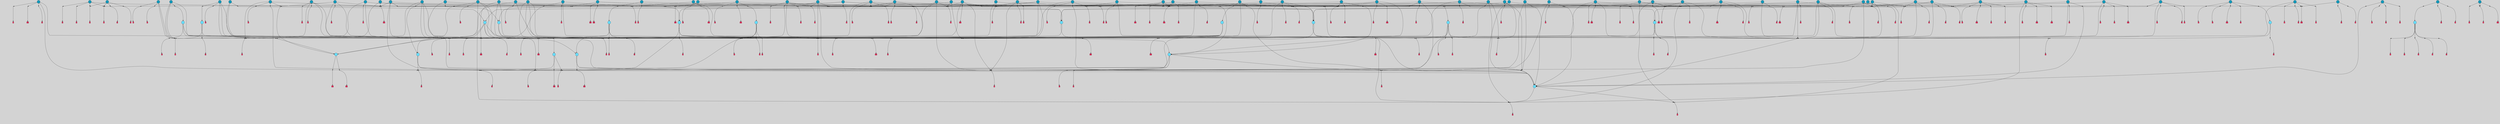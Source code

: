 // File exported with GEGELATI v1.3.1
// On the 2024-04-08 17:47:16
// With the File::TPGGraphDotExporter
digraph{
	graph[pad = "0.212, 0.055" bgcolor = lightgray]
	node[shape=circle style = filled label = ""]
		T3 [fillcolor="#66ddff"]
		T4 [fillcolor="#66ddff"]
		T7 [fillcolor="#66ddff"]
		T9 [fillcolor="#66ddff"]
		T11 [fillcolor="#66ddff"]
		T24 [fillcolor="#66ddff"]
		T27 [fillcolor="#66ddff"]
		T54 [fillcolor="#66ddff"]
		T65 [fillcolor="#66ddff"]
		T82 [fillcolor="#66ddff"]
		T90 [fillcolor="#1199bb"]
		T95 [fillcolor="#66ddff"]
		T129 [fillcolor="#66ddff"]
		T130 [fillcolor="#66ddff"]
		T159 [fillcolor="#1199bb"]
		T164 [fillcolor="#66ddff"]
		T176 [fillcolor="#1199bb"]
		T184 [fillcolor="#1199bb"]
		T194 [fillcolor="#1199bb"]
		T195 [fillcolor="#1199bb"]
		T207 [fillcolor="#66ddff"]
		T210 [fillcolor="#1199bb"]
		T212 [fillcolor="#66ddff"]
		T213 [fillcolor="#1199bb"]
		T228 [fillcolor="#1199bb"]
		T235 [fillcolor="#1199bb"]
		T240 [fillcolor="#66ddff"]
		T242 [fillcolor="#1199bb"]
		T245 [fillcolor="#1199bb"]
		T246 [fillcolor="#1199bb"]
		T250 [fillcolor="#1199bb"]
		T252 [fillcolor="#1199bb"]
		T253 [fillcolor="#1199bb"]
		T256 [fillcolor="#66ddff"]
		T257 [fillcolor="#1199bb"]
		T258 [fillcolor="#1199bb"]
		T260 [fillcolor="#1199bb"]
		T261 [fillcolor="#1199bb"]
		T263 [fillcolor="#1199bb"]
		T264 [fillcolor="#1199bb"]
		T266 [fillcolor="#1199bb"]
		T268 [fillcolor="#1199bb"]
		T271 [fillcolor="#1199bb"]
		T274 [fillcolor="#1199bb"]
		T275 [fillcolor="#1199bb"]
		T278 [fillcolor="#1199bb"]
		T280 [fillcolor="#1199bb"]
		T282 [fillcolor="#1199bb"]
		T283 [fillcolor="#1199bb"]
		T284 [fillcolor="#1199bb"]
		T287 [fillcolor="#1199bb"]
		T288 [fillcolor="#1199bb"]
		T293 [fillcolor="#1199bb"]
		T295 [fillcolor="#66ddff"]
		T300 [fillcolor="#1199bb"]
		T307 [fillcolor="#1199bb"]
		T310 [fillcolor="#1199bb"]
		T311 [fillcolor="#1199bb"]
		T312 [fillcolor="#1199bb"]
		T316 [fillcolor="#1199bb"]
		T317 [fillcolor="#66ddff"]
		T318 [fillcolor="#1199bb"]
		T319 [fillcolor="#1199bb"]
		T320 [fillcolor="#1199bb"]
		T321 [fillcolor="#1199bb"]
		T322 [fillcolor="#1199bb"]
		T323 [fillcolor="#1199bb"]
		T324 [fillcolor="#1199bb"]
		T325 [fillcolor="#1199bb"]
		T326 [fillcolor="#1199bb"]
		T327 [fillcolor="#1199bb"]
		T328 [fillcolor="#1199bb"]
		T329 [fillcolor="#1199bb"]
		T330 [fillcolor="#1199bb"]
		T331 [fillcolor="#1199bb"]
		T332 [fillcolor="#1199bb"]
		T333 [fillcolor="#1199bb"]
		T334 [fillcolor="#1199bb"]
		T335 [fillcolor="#1199bb"]
		T336 [fillcolor="#1199bb"]
		T337 [fillcolor="#1199bb"]
		T338 [fillcolor="#1199bb"]
		T339 [fillcolor="#1199bb"]
		T340 [fillcolor="#1199bb"]
		T341 [fillcolor="#1199bb"]
		T342 [fillcolor="#1199bb"]
		T343 [fillcolor="#1199bb"]
		T344 [fillcolor="#1199bb"]
		T345 [fillcolor="#1199bb"]
		T346 [fillcolor="#1199bb"]
		T347 [fillcolor="#1199bb"]
		T348 [fillcolor="#1199bb"]
		T349 [fillcolor="#1199bb"]
		T350 [fillcolor="#1199bb"]
		T351 [fillcolor="#1199bb"]
		T352 [fillcolor="#1199bb"]
		T353 [fillcolor="#1199bb"]
		P1839 [fillcolor="#cccccc" shape=point] //6|
		I1839 [shape=box style=invis label="6|1&2|6#1|7&#92;n10|7&2|0#1|5&#92;n9|4&0|1#2|2&#92;n8|6&0|0#1|0&#92;n"]
		P1839 -> I1839[style=invis]
		A1553 [fillcolor="#ff3366" shape=box margin=0.03 width=0 height=0 label="3"]
		T3 -> P1839 -> A1553
		P1840 [fillcolor="#cccccc" shape=point] //3|
		I1840 [shape=box style=invis label="7|6&2|4#0|2&#92;n10|3&2|7#1|4&#92;n11|6&0|4#0|1&#92;n7|1&0|0#2|6&#92;n7|6&0|3#2|6&#92;n4|0&2|6#0|1&#92;n4|4&2|5#0|2&#92;n4|6&0|4#2|7&#92;n10|0&2|3#1|5&#92;n2|6&0|5#0|2&#92;n1|0&2|3#0|7&#92;n1|6&2|0#0|5&#92;n6|2&0|1#0|7&#92;n9|2&0|3#2|7&#92;n5|3&0|6#0|6&#92;n1|7&2|5#2|3&#92;n8|1&2|7#0|6&#92;n1|0&2|5#2|1&#92;n7|1&2|2#2|5&#92;n7|4&2|6#0|3&#92;n"]
		P1840 -> I1840[style=invis]
		A1554 [fillcolor="#ff3366" shape=box margin=0.03 width=0 height=0 label="4"]
		T3 -> P1840 -> A1554
		P1841 [fillcolor="#cccccc" shape=point] //7|
		I1841 [shape=box style=invis label="0|2&2|4#2|6&#92;n5|3&0|6#0|1&#92;n4|7&2|6#0|5&#92;n7|6&0|7#0|5&#92;n10|7&2|2#1|1&#92;n"]
		P1841 -> I1841[style=invis]
		A1555 [fillcolor="#ff3366" shape=box margin=0.03 width=0 height=0 label="4"]
		T4 -> P1841 -> A1555
		P1842 [fillcolor="#cccccc" shape=point] //0|
		I1842 [shape=box style=invis label="2|5&0|1#0|6&#92;n6|1&2|2#2|7&#92;n8|0&0|3#1|4&#92;n4|3&2|5#2|4&#92;n8|1&2|4#0|0&#92;n6|6&0|1#2|6&#92;n11|7&2|4#2|5&#92;n6|2&2|4#0|2&#92;n8|5&2|4#2|4&#92;n2|1&2|1#2|2&#92;n2|7&2|5#2|6&#92;n9|7&0|5#0|4&#92;n1|2&0|5#2|6&#92;n4|2&2|3#2|7&#92;n3|3&2|1#0|2&#92;n"]
		P1842 -> I1842[style=invis]
		A1556 [fillcolor="#ff3366" shape=box margin=0.03 width=0 height=0 label="5"]
		T4 -> P1842 -> A1556
		P1843 [fillcolor="#cccccc" shape=point] //-3|
		I1843 [shape=box style=invis label="1|6&2|7#0|7&#92;n10|2&0|7#1|3&#92;n9|6&2|7#2|2&#92;n5|3&0|7#0|7&#92;n1|6&2|3#0|0&#92;n2|3&2|3#2|2&#92;n5|1&2|6#0|6&#92;n"]
		P1843 -> I1843[style=invis]
		A1557 [fillcolor="#ff3366" shape=box margin=0.03 width=0 height=0 label="7"]
		T7 -> P1843 -> A1557
		P1844 [fillcolor="#cccccc" shape=point] //5|
		I1844 [shape=box style=invis label="0|5&2|3#0|1&#92;n0|6&2|1#2|4&#92;n6|2&2|6#0|7&#92;n7|4&0|3#0|1&#92;n5|4&0|7#1|6&#92;n9|1&0|5#2|2&#92;n6|3&2|3#1|7&#92;n11|7&2|4#1|6&#92;n2|5&0|1#0|0&#92;n4|7&0|0#0|2&#92;n6|2&0|6#0|0&#92;n2|1&2|6#2|4&#92;n10|0&2|0#1|0&#92;n6|6&2|4#0|6&#92;n"]
		P1844 -> I1844[style=invis]
		A1558 [fillcolor="#ff3366" shape=box margin=0.03 width=0 height=0 label="8"]
		T7 -> P1844 -> A1558
		P1845 [fillcolor="#cccccc" shape=point] //-6|
		I1845 [shape=box style=invis label="11|1&0|7#2|0&#92;n10|4&0|1#1|0&#92;n4|3&2|4#2|1&#92;n0|5&2|0#0|0&#92;n6|1&0|0#0|3&#92;n8|2&2|0#0|4&#92;n11|4&2|0#1|6&#92;n7|0&2|6#2|3&#92;n5|3&2|6#2|0&#92;n2|0&2|0#0|4&#92;n"]
		P1845 -> I1845[style=invis]
		A1559 [fillcolor="#ff3366" shape=box margin=0.03 width=0 height=0 label="9"]
		T9 -> P1845 -> A1559
		P1846 [fillcolor="#cccccc" shape=point] //2|
		I1846 [shape=box style=invis label="6|3&2|7#1|4&#92;n8|6&0|0#2|5&#92;n2|1&0|2#0|3&#92;n8|7&0|6#0|4&#92;n2|1&2|0#0|1&#92;n0|0&2|2#2|3&#92;n6|6&0|7#2|1&#92;n6|1&0|7#2|6&#92;n5|4&2|7#0|4&#92;n0|3&0|4#2|0&#92;n11|0&2|0#2|5&#92;n4|5&2|5#2|4&#92;n5|7&0|6#0|4&#92;n9|7&2|5#0|3&#92;n5|4&2|1#0|3&#92;n5|3&0|1#1|7&#92;n0|4&0|3#2|5&#92;n"]
		P1846 -> I1846[style=invis]
		A1560 [fillcolor="#ff3366" shape=box margin=0.03 width=0 height=0 label="10"]
		T9 -> P1846 -> A1560
		P1847 [fillcolor="#cccccc" shape=point] //6|
		I1847 [shape=box style=invis label="3|0&2|7#2|2&#92;n3|2&0|4#2|5&#92;n5|1&0|2#1|0&#92;n8|7&0|1#2|0&#92;n8|5&0|3#0|6&#92;n0|2&0|2#2|3&#92;n1|5&2|5#0|5&#92;n5|6&0|6#0|7&#92;n6|7&0|0#2|6&#92;n1|2&2|3#0|0&#92;n7|7&2|3#0|4&#92;n0|7&2|7#0|6&#92;n1|0&2|2#2|7&#92;n4|4&0|1#0|0&#92;n"]
		P1847 -> I1847[style=invis]
		A1561 [fillcolor="#ff3366" shape=box margin=0.03 width=0 height=0 label="11"]
		T11 -> P1847 -> A1561
		P1848 [fillcolor="#cccccc" shape=point] //-4|
		I1848 [shape=box style=invis label="4|1&0|4#2|6&#92;n1|2&2|2#2|0&#92;n1|2&2|0#0|6&#92;n8|4&2|3#2|5&#92;n5|5&2|1#1|0&#92;n"]
		P1848 -> I1848[style=invis]
		A1562 [fillcolor="#ff3366" shape=box margin=0.03 width=0 height=0 label="12"]
		T11 -> P1848 -> A1562
		P1849 [fillcolor="#cccccc" shape=point] //-3|
		I1849 [shape=box style=invis label="8|1&2|3#0|5&#92;n0|6&0|5#0|5&#92;n3|7&2|1#0|6&#92;n3|5&0|1#0|0&#92;n9|5&2|0#0|4&#92;n3|5&0|2#0|3&#92;n10|6&2|4#1|0&#92;n9|4&2|7#2|6&#92;n1|7&2|5#2|2&#92;n"]
		P1849 -> I1849[style=invis]
		A1563 [fillcolor="#ff3366" shape=box margin=0.03 width=0 height=0 label="5"]
		T4 -> P1849 -> A1563
		P1850 [fillcolor="#cccccc" shape=point] //1|
		I1850 [shape=box style=invis label="5|1&0|6#2|7&#92;n2|4&0|4#2|2&#92;n0|6&0|5#0|4&#92;n10|6&2|5#1|6&#92;n9|3&0|1#1|7&#92;n10|3&2|2#1|0&#92;n5|0&0|0#2|1&#92;n11|3&2|3#1|5&#92;n10|3&0|1#1|0&#92;n2|4&0|1#0|1&#92;n0|2&0|3#2|4&#92;n9|2&2|1#2|5&#92;n11|7&2|6#2|6&#92;n"]
		P1850 -> I1850[style=invis]
		T24 -> P1850 -> T7
		P1851 [fillcolor="#cccccc" shape=point] //5|
		I1851 [shape=box style=invis label="3|0&2|0#0|1&#92;n3|0&0|7#0|1&#92;n5|3&0|2#2|6&#92;n4|4&2|4#2|6&#92;n11|2&0|7#1|6&#92;n2|7&2|2#2|5&#92;n9|3&2|6#2|7&#92;n7|7&0|0#0|4&#92;n6|1&2|4#2|3&#92;n5|4&2|0#1|6&#92;n1|3&0|7#0|4&#92;n"]
		P1851 -> I1851[style=invis]
		A1564 [fillcolor="#ff3366" shape=box margin=0.03 width=0 height=0 label="7"]
		T24 -> P1851 -> A1564
		P1852 [fillcolor="#cccccc" shape=point] //-2|
		I1852 [shape=box style=invis label="4|1&0|4#0|3&#92;n4|2&0|5#2|0&#92;n5|5&2|6#0|5&#92;n1|4&0|1#0|2&#92;n6|3&2|7#1|5&#92;n0|4&2|0#0|3&#92;n8|5&2|5#1|2&#92;n10|7&2|7#1|1&#92;n3|4&0|0#2|1&#92;n3|6&2|5#2|5&#92;n8|3&0|1#0|7&#92;n10|0&2|7#1|3&#92;n4|1&2|4#0|1&#92;n9|3&2|0#0|4&#92;n3|6&2|0#0|4&#92;n1|2&0|6#2|1&#92;n4|0&2|1#2|2&#92;n"]
		P1852 -> I1852[style=invis]
		A1565 [fillcolor="#ff3366" shape=box margin=0.03 width=0 height=0 label="14"]
		T24 -> P1852 -> A1565
		P1853 [fillcolor="#cccccc" shape=point] //2|
		I1853 [shape=box style=invis label="9|1&2|3#0|1&#92;n5|2&2|0#2|4&#92;n3|6&2|5#2|7&#92;n7|0&2|5#0|4&#92;n1|2&0|3#0|5&#92;n7|3&2|7#0|0&#92;n"]
		P1853 -> I1853[style=invis]
		A1566 [fillcolor="#ff3366" shape=box margin=0.03 width=0 height=0 label="2"]
		T27 -> P1853 -> A1566
		P1854 [fillcolor="#cccccc" shape=point] //-6|
		I1854 [shape=box style=invis label="7|5&0|4#0|4&#92;n11|0&2|5#2|1&#92;n"]
		P1854 -> I1854[style=invis]
		A1567 [fillcolor="#ff3366" shape=box margin=0.03 width=0 height=0 label="3"]
		T27 -> P1854 -> A1567
		T27 -> P1840
		T27 -> P1842
		P1855 [fillcolor="#cccccc" shape=point] //0|
		I1855 [shape=box style=invis label="4|0&0|3#2|7&#92;n10|2&0|3#1|7&#92;n3|5&0|2#0|3&#92;n4|5&0|0#2|1&#92;n10|7&2|0#1|2&#92;n5|3&2|3#1|6&#92;n9|5&2|0#0|4&#92;n5|4&2|7#0|2&#92;n10|3&2|7#1|4&#92;n7|2&0|1#2|6&#92;n8|6&0|5#0|5&#92;n8|7&2|3#0|5&#92;n2|6&2|4#0|0&#92;n"]
		P1855 -> I1855[style=invis]
		A1568 [fillcolor="#ff3366" shape=box margin=0.03 width=0 height=0 label="5"]
		T27 -> P1855 -> A1568
		P1856 [fillcolor="#cccccc" shape=point] //8|
		I1856 [shape=box style=invis label="9|0&0|1#2|0&#92;n10|1&2|5#1|4&#92;n8|2&2|6#0|4&#92;n2|4&2|5#2|3&#92;n4|2&2|2#0|2&#92;n7|5&0|2#0|0&#92;n8|2&2|1#1|3&#92;n8|7&0|7#2|1&#92;n1|1&0|0#0|7&#92;n5|6&2|5#1|0&#92;n6|6&2|5#0|0&#92;n11|4&0|3#2|6&#92;n4|2&2|4#0|7&#92;n5|6&0|1#2|0&#92;n11|3&0|2#0|7&#92;n"]
		P1856 -> I1856[style=invis]
		A1569 [fillcolor="#ff3366" shape=box margin=0.03 width=0 height=0 label="6"]
		T54 -> P1856 -> A1569
		T54 -> P1851
		P1857 [fillcolor="#cccccc" shape=point] //-10|
		I1857 [shape=box style=invis label="3|6&0|0#0|4&#92;n4|1&2|4#0|1&#92;n5|1&0|1#0|4&#92;n5|5&2|6#0|5&#92;n6|5&0|6#0|3&#92;n11|1&2|0#0|1&#92;n0|7&2|0#0|3&#92;n1|2&0|6#0|1&#92;n8|0&0|4#2|0&#92;n0|4&0|7#2|7&#92;n7|0&2|7#1|3&#92;n3|1&0|5#2|5&#92;n5|1&0|4#0|3&#92;n2|2&0|2#0|0&#92;n8|3&0|1#0|7&#92;n3|0&0|3#0|5&#92;n7|2&0|5#2|0&#92;n6|3&2|7#1|5&#92;n4|7&2|7#2|1&#92;n"]
		P1857 -> I1857[style=invis]
		A1570 [fillcolor="#ff3366" shape=box margin=0.03 width=0 height=0 label="14"]
		T54 -> P1857 -> A1570
		T54 -> P1844
		T65 -> P1841
		T65 -> P1842
		P1858 [fillcolor="#cccccc" shape=point] //7|
		I1858 [shape=box style=invis label="4|0&2|1#2|2&#92;n4|2&0|5#2|0&#92;n5|5&2|6#0|5&#92;n1|4&0|1#0|2&#92;n6|3&2|7#1|5&#92;n0|4&2|0#0|3&#92;n8|5&2|5#1|4&#92;n1|2&0|6#2|1&#92;n3|4&0|0#2|1&#92;n3|6&2|5#2|5&#92;n8|3&0|1#0|7&#92;n10|0&2|2#1|3&#92;n4|1&2|4#0|1&#92;n10|7&2|7#1|1&#92;n4|1&0|4#0|3&#92;n"]
		P1858 -> I1858[style=invis]
		A1571 [fillcolor="#ff3366" shape=box margin=0.03 width=0 height=0 label="14"]
		T65 -> P1858 -> A1571
		P1859 [fillcolor="#cccccc" shape=point] //6|
		I1859 [shape=box style=invis label="7|0&2|5#1|2&#92;n10|6&2|1#1|3&#92;n7|5&0|2#0|7&#92;n10|7&0|1#1|5&#92;n4|6&2|5#0|5&#92;n4|4&0|7#2|7&#92;n"]
		P1859 -> I1859[style=invis]
		A1572 [fillcolor="#ff3366" shape=box margin=0.03 width=0 height=0 label="7"]
		T82 -> P1859 -> A1572
		P1860 [fillcolor="#cccccc" shape=point] //6|
		I1860 [shape=box style=invis label="0|5&2|3#0|1&#92;n0|6&2|1#2|4&#92;n9|1&0|5#2|2&#92;n7|4&0|3#0|1&#92;n5|4&0|7#1|6&#92;n2|5&0|1#0|0&#92;n6|3&2|3#1|7&#92;n11|7&2|4#1|6&#92;n6|2&2|6#0|1&#92;n4|7&0|0#0|2&#92;n6|2&0|6#0|0&#92;n9|1&2|6#2|4&#92;n10|0&2|0#1|0&#92;n6|6&2|4#0|6&#92;n"]
		P1860 -> I1860[style=invis]
		A1573 [fillcolor="#ff3366" shape=box margin=0.03 width=0 height=0 label="8"]
		T82 -> P1860 -> A1573
		T82 -> P1845
		P1861 [fillcolor="#cccccc" shape=point] //-2|
		I1861 [shape=box style=invis label="8|4&2|1#2|5&#92;n4|1&0|7#2|1&#92;n5|7&2|3#2|2&#92;n10|4&2|5#1|7&#92;n10|0&2|6#1|3&#92;n4|5&2|7#0|6&#92;n9|5&2|4#0|4&#92;n2|4&0|5#0|7&#92;n11|1&2|4#2|6&#92;n5|6&0|7#1|2&#92;n2|7&2|7#2|6&#92;n5|2&0|5#1|5&#92;n3|0&0|6#0|2&#92;n4|0&0|4#2|4&#92;n4|4&2|6#0|7&#92;n10|6&2|0#1|4&#92;n9|7&0|3#1|4&#92;n1|4&2|6#0|3&#92;n11|5&2|6#0|3&#92;n0|3&0|5#0|1&#92;n"]
		P1861 -> I1861[style=invis]
		A1574 [fillcolor="#ff3366" shape=box margin=0.03 width=0 height=0 label="13"]
		T90 -> P1861 -> A1574
		P1862 [fillcolor="#cccccc" shape=point] //4|
		I1862 [shape=box style=invis label="7|1&2|6#1|3&#92;n10|1&0|3#1|6&#92;n8|5&2|3#2|1&#92;n11|5&0|0#2|6&#92;n4|1&0|6#0|0&#92;n11|1&0|2#0|3&#92;n2|0&2|1#0|7&#92;n"]
		P1862 -> I1862[style=invis]
		A1575 [fillcolor="#ff3366" shape=box margin=0.03 width=0 height=0 label="2"]
		T90 -> P1862 -> A1575
		P1863 [fillcolor="#cccccc" shape=point] //7|
		I1863 [shape=box style=invis label="10|3&0|1#1|4&#92;n4|6&0|0#0|2&#92;n4|5&0|6#0|0&#92;n4|3&0|6#2|1&#92;n7|0&0|3#1|2&#92;n4|7&0|6#0|5&#92;n7|6&0|7#0|6&#92;n6|6&0|0#0|3&#92;n11|1&0|4#2|5&#92;n10|2&0|3#1|2&#92;n"]
		P1863 -> I1863[style=invis]
		A1576 [fillcolor="#ff3366" shape=box margin=0.03 width=0 height=0 label="4"]
		T90 -> P1863 -> A1576
		T90 -> P1849
		P1864 [fillcolor="#cccccc" shape=point] //-7|
		I1864 [shape=box style=invis label="3|0&2|0#0|1&#92;n1|1&0|2#0|4&#92;n11|2&0|7#1|6&#92;n9|7&0|0#0|4&#92;n3|0&0|7#0|1&#92;n9|3&2|6#2|7&#92;n5|3&0|2#2|6&#92;n6|1&2|4#2|3&#92;n5|4&2|0#1|6&#92;n1|3&0|7#0|7&#92;n"]
		P1864 -> I1864[style=invis]
		A1577 [fillcolor="#ff3366" shape=box margin=0.03 width=0 height=0 label="7"]
		T90 -> P1864 -> A1577
		P1865 [fillcolor="#cccccc" shape=point] //4|
		I1865 [shape=box style=invis label="4|3&0|6#0|3&#92;n5|7&2|3#2|2&#92;n5|6&0|7#1|2&#92;n1|4&2|6#0|3&#92;n8|4&2|1#2|5&#92;n9|5&2|4#1|4&#92;n2|4&0|5#0|7&#92;n10|0&0|6#1|3&#92;n3|0&0|6#0|2&#92;n2|7&2|7#2|6&#92;n5|2&0|5#1|5&#92;n10|4&2|5#1|7&#92;n4|0&0|4#2|4&#92;n11|1&0|4#2|6&#92;n10|6&2|0#1|4&#92;n9|7&0|3#1|4&#92;n4|5&2|7#0|6&#92;n11|5&2|6#2|3&#92;n0|3&0|5#0|1&#92;n"]
		P1865 -> I1865[style=invis]
		A1578 [fillcolor="#ff3366" shape=box margin=0.03 width=0 height=0 label="13"]
		T95 -> P1865 -> A1578
		P1866 [fillcolor="#cccccc" shape=point] //8|
		I1866 [shape=box style=invis label="9|7&0|5#2|5&#92;n3|3&2|3#0|2&#92;n9|5&2|2#1|0&#92;n2|3&0|6#0|3&#92;n4|4&2|5#2|7&#92;n11|3&2|0#1|5&#92;n6|6&2|1#2|2&#92;n4|6&0|1#2|2&#92;n2|5&2|7#2|2&#92;n7|7&2|2#2|3&#92;n6|5&0|3#2|6&#92;n6|7&0|6#0|2&#92;n"]
		P1866 -> I1866[style=invis]
		A1579 [fillcolor="#ff3366" shape=box margin=0.03 width=0 height=0 label="14"]
		T95 -> P1866 -> A1579
		P1867 [fillcolor="#cccccc" shape=point] //2|
		I1867 [shape=box style=invis label="4|1&0|4#2|6&#92;n5|5&2|1#1|0&#92;n1|0&2|0#0|6&#92;n8|4&2|3#2|5&#92;n"]
		P1867 -> I1867[style=invis]
		T95 -> P1867 -> T11
		P1868 [fillcolor="#cccccc" shape=point] //-9|
		I1868 [shape=box style=invis label="2|0&2|0#2|1&#92;n4|4&2|4#2|6&#92;n9|1&0|3#1|7&#92;n5|3&0|2#2|6&#92;n2|7&2|2#2|5&#92;n5|4&2|0#1|6&#92;n3|0&0|7#0|1&#92;n1|3&0|7#0|4&#92;n11|6&2|2#0|7&#92;n7|7&0|0#0|4&#92;n11|0&0|7#1|6&#92;n9|3&2|6#2|7&#92;n"]
		P1868 -> I1868[style=invis]
		A1580 [fillcolor="#ff3366" shape=box margin=0.03 width=0 height=0 label="7"]
		T95 -> P1868 -> A1580
		P1869 [fillcolor="#cccccc" shape=point] //-8|
		I1869 [shape=box style=invis label="7|5&0|4#2|4&#92;n"]
		P1869 -> I1869[style=invis]
		A1581 [fillcolor="#ff3366" shape=box margin=0.03 width=0 height=0 label="3"]
		T95 -> P1869 -> A1581
		T129 -> P1856
		T129 -> P1851
		P1870 [fillcolor="#cccccc" shape=point] //10|
		I1870 [shape=box style=invis label="4|5&2|7#2|1&#92;n1|7&2|3#0|6&#92;n3|5&2|2#0|3&#92;n10|3&0|7#1|4&#92;n7|1&0|4#2|6&#92;n10|2&0|3#1|7&#92;n9|5&2|0#0|4&#92;n4|0&0|3#2|7&#92;n11|4&2|6#1|2&#92;n5|4&2|7#0|2&#92;n2|6&2|4#0|0&#92;n6|5&0|7#2|1&#92;n5|3&2|3#1|6&#92;n10|7&2|0#1|2&#92;n"]
		P1870 -> I1870[style=invis]
		A1582 [fillcolor="#ff3366" shape=box margin=0.03 width=0 height=0 label="5"]
		T129 -> P1870 -> A1582
		P1871 [fillcolor="#cccccc" shape=point] //5|
		I1871 [shape=box style=invis label="9|4&2|3#1|3&#92;n0|4&2|4#0|5&#92;n6|1&2|6#2|5&#92;n4|0&0|5#2|0&#92;n"]
		P1871 -> I1871[style=invis]
		A1583 [fillcolor="#ff3366" shape=box margin=0.03 width=0 height=0 label="7"]
		T129 -> P1871 -> A1583
		P1872 [fillcolor="#cccccc" shape=point] //6|
		I1872 [shape=box style=invis label="9|4&2|7#0|6&#92;n8|4&0|1#1|0&#92;n1|3&0|0#2|1&#92;n2|4&0|6#2|2&#92;n5|1&2|5#0|7&#92;n3|0&0|3#2|6&#92;n2|2&2|6#0|2&#92;n8|4&0|4#2|2&#92;n5|1&2|4#0|3&#92;n9|4&0|6#0|6&#92;n5|0&2|2#1|5&#92;n11|7&0|0#1|1&#92;n0|4&0|3#0|3&#92;n7|7&2|4#2|5&#92;n1|5&0|1#2|1&#92;n"]
		P1872 -> I1872[style=invis]
		A1584 [fillcolor="#ff3366" shape=box margin=0.03 width=0 height=0 label="1"]
		T129 -> P1872 -> A1584
		P1873 [fillcolor="#cccccc" shape=point] //-5|
		I1873 [shape=box style=invis label="10|6&2|5#1|6&#92;n9|3&0|1#1|7&#92;n2|4&0|1#0|1&#92;n11|3&0|7#1|6&#92;n5|1&0|6#2|7&#92;n8|0&0|0#0|1&#92;n0|6&0|7#0|4&#92;n6|7&2|6#2|6&#92;n11|0&2|3#0|5&#92;n"]
		P1873 -> I1873[style=invis]
		T130 -> P1873 -> T7
		P1874 [fillcolor="#cccccc" shape=point] //9|
		I1874 [shape=box style=invis label="9|0&2|4#1|2&#92;n10|3&0|5#1|7&#92;n"]
		P1874 -> I1874[style=invis]
		A1585 [fillcolor="#ff3366" shape=box margin=0.03 width=0 height=0 label="3"]
		T130 -> P1874 -> A1585
		T130 -> P1862
		P1875 [fillcolor="#cccccc" shape=point] //-10|
		I1875 [shape=box style=invis label="8|4&0|2#0|1&#92;n5|3&2|6#2|7&#92;n3|1&2|7#0|6&#92;n4|7&0|4#0|2&#92;n1|7&2|6#0|4&#92;n10|5&2|1#1|5&#92;n4|0&0|7#0|7&#92;n6|6&0|0#0|1&#92;n10|4&2|1#1|0&#92;n"]
		P1875 -> I1875[style=invis]
		A1586 [fillcolor="#ff3366" shape=box margin=0.03 width=0 height=0 label="5"]
		T130 -> P1875 -> A1586
		P1876 [fillcolor="#cccccc" shape=point] //7|
		I1876 [shape=box style=invis label="7|0&2|1#2|0&#92;n9|7&2|1#1|7&#92;n8|2&0|1#1|0&#92;n6|6&0|2#1|1&#92;n2|2&0|5#0|0&#92;n5|7&0|0#2|1&#92;n5|1&2|5#1|5&#92;n4|7&2|4#2|3&#92;n10|5&2|2#1|5&#92;n1|3&2|2#2|0&#92;n10|2&2|6#1|5&#92;n"]
		P1876 -> I1876[style=invis]
		A1587 [fillcolor="#ff3366" shape=box margin=0.03 width=0 height=0 label="1"]
		T159 -> P1876 -> A1587
		P1877 [fillcolor="#cccccc" shape=point] //7|
		I1877 [shape=box style=invis label="7|4&2|7#0|4&#92;n4|6&0|1#2|5&#92;n2|1&2|3#0|0&#92;n4|3&2|0#0|1&#92;n0|0&2|7#2|7&#92;n7|7&0|5#2|3&#92;n5|0&2|1#2|2&#92;n10|0&0|4#1|2&#92;n4|4&0|7#0|0&#92;n6|7&0|2#0|1&#92;n1|4&2|5#0|4&#92;n"]
		P1877 -> I1877[style=invis]
		A1588 [fillcolor="#ff3366" shape=box margin=0.03 width=0 height=0 label="0"]
		T159 -> P1877 -> A1588
		P1878 [fillcolor="#cccccc" shape=point] //5|
		I1878 [shape=box style=invis label="0|5&2|3#0|1&#92;n0|6&2|1#2|4&#92;n6|2&2|6#0|7&#92;n9|0&2|7#1|1&#92;n7|4&0|3#0|1&#92;n11|7&2|4#1|6&#92;n9|1&0|5#2|2&#92;n5|4&0|7#1|6&#92;n2|5&0|1#0|0&#92;n4|7&0|0#0|2&#92;n6|2&0|6#0|0&#92;n2|1&2|6#2|4&#92;n10|0&0|0#1|0&#92;n6|6&2|4#0|6&#92;n"]
		P1878 -> I1878[style=invis]
		T159 -> P1878 -> T129
		T164 -> P1842
		P1879 [fillcolor="#cccccc" shape=point] //-1|
		I1879 [shape=box style=invis label="6|4&0|4#2|4&#92;n4|5&2|5#2|4&#92;n9|7&2|5#0|3&#92;n3|7&2|6#0|6&#92;n8|7&0|6#0|4&#92;n2|1&2|0#0|1&#92;n8|6&0|0#2|5&#92;n2|1&0|2#0|3&#92;n6|1&0|7#2|6&#92;n6|3&0|1#1|6&#92;n5|4&2|7#0|4&#92;n0|7&0|4#2|0&#92;n11|0&2|0#2|5&#92;n3|7&2|0#2|7&#92;n8|3&2|7#1|4&#92;n5|7&0|6#0|4&#92;n0|0&2|3#2|3&#92;n5|4&2|1#0|3&#92;n0|4&0|3#2|5&#92;n"]
		P1879 -> I1879[style=invis]
		A1589 [fillcolor="#ff3366" shape=box margin=0.03 width=0 height=0 label="10"]
		T164 -> P1879 -> A1589
		P1880 [fillcolor="#cccccc" shape=point] //-7|
		I1880 [shape=box style=invis label="6|1&0|2#0|3&#92;n1|2&0|1#2|0&#92;n10|3&2|2#1|1&#92;n0|1&0|2#0|7&#92;n4|6&2|7#2|4&#92;n6|0&2|7#0|6&#92;n"]
		P1880 -> I1880[style=invis]
		A1590 [fillcolor="#ff3366" shape=box margin=0.03 width=0 height=0 label="7"]
		T164 -> P1880 -> A1590
		P1881 [fillcolor="#cccccc" shape=point] //-6|
		I1881 [shape=box style=invis label="11|7&0|1#0|6&#92;n3|5&0|1#0|3&#92;n1|5&0|5#0|6&#92;n1|7&2|5#2|2&#92;n0|0&0|2#2|2&#92;n4|4&0|1#0|5&#92;n6|4&2|2#0|2&#92;n0|6&2|5#0|5&#92;n0|3&2|2#2|6&#92;n"]
		P1881 -> I1881[style=invis]
		A1591 [fillcolor="#ff3366" shape=box margin=0.03 width=0 height=0 label="5"]
		T164 -> P1881 -> A1591
		T164 -> P1865
		P1882 [fillcolor="#cccccc" shape=point] //3|
		I1882 [shape=box style=invis label="4|7&0|7#2|7&#92;n11|5&2|6#0|2&#92;n5|5&2|6#2|0&#92;n3|2&0|6#0|3&#92;n10|2&2|5#1|5&#92;n9|4&2|3#1|5&#92;n2|5&2|7#2|4&#92;n11|3&2|5#1|0&#92;n7|0&0|7#2|1&#92;n1|2&0|5#0|1&#92;n"]
		P1882 -> I1882[style=invis]
		A1592 [fillcolor="#ff3366" shape=box margin=0.03 width=0 height=0 label="5"]
		T176 -> P1882 -> A1592
		P1883 [fillcolor="#cccccc" shape=point] //2|
		I1883 [shape=box style=invis label="7|1&0|6#0|1&#92;n5|2&2|5#1|6&#92;n10|1&2|1#1|1&#92;n4|7&0|4#2|2&#92;n11|7&0|4#2|7&#92;n5|0&0|5#1|7&#92;n8|2&0|5#2|4&#92;n10|0&2|6#1|6&#92;n5|1&0|1#2|3&#92;n1|6&2|0#0|1&#92;n9|6&2|2#1|4&#92;n3|4&2|3#0|0&#92;n10|1&0|1#1|0&#92;n2|2&0|1#2|1&#92;n3|1&2|7#0|3&#92;n"]
		P1883 -> I1883[style=invis]
		A1593 [fillcolor="#ff3366" shape=box margin=0.03 width=0 height=0 label="10"]
		T176 -> P1883 -> A1593
		P1884 [fillcolor="#cccccc" shape=point] //-1|
		I1884 [shape=box style=invis label="1|7&2|1#0|6&#92;n8|1&2|3#0|5&#92;n10|6&2|7#1|0&#92;n1|7&2|5#0|2&#92;n0|3&0|3#2|2&#92;n3|5&0|1#0|0&#92;n3|5&0|2#0|3&#92;n1|5&2|0#0|4&#92;n5|7&2|2#2|5&#92;n4|0&2|3#0|3&#92;n"]
		P1884 -> I1884[style=invis]
		T176 -> P1884 -> T3
		P1885 [fillcolor="#cccccc" shape=point] //-3|
		I1885 [shape=box style=invis label="6|3&2|4#1|4&#92;n5|3&0|1#1|7&#92;n2|1&0|2#2|3&#92;n8|7&0|6#0|4&#92;n2|1&2|0#0|1&#92;n0|0&2|2#2|3&#92;n6|1&0|7#2|6&#92;n5|7&0|2#0|4&#92;n0|3&0|4#2|0&#92;n11|0&2|0#2|5&#92;n6|0&2|0#1|4&#92;n8|6&0|2#2|5&#92;n5|4&2|1#0|3&#92;n9|7&2|5#0|3&#92;n5|4&2|7#0|4&#92;n"]
		P1885 -> I1885[style=invis]
		A1594 [fillcolor="#ff3366" shape=box margin=0.03 width=0 height=0 label="10"]
		T176 -> P1885 -> A1594
		P1886 [fillcolor="#cccccc" shape=point] //4|
		I1886 [shape=box style=invis label="7|1&0|6#0|1&#92;n5|2&2|5#1|6&#92;n10|1&2|1#1|1&#92;n9|6&2|2#1|4&#92;n4|7&0|4#2|2&#92;n9|6&0|4#1|1&#92;n10|0&2|6#1|6&#92;n5|1&0|1#2|3&#92;n1|6&2|0#0|1&#92;n8|2&0|5#2|4&#92;n3|4&2|3#0|0&#92;n10|1&0|5#1|0&#92;n2|2&0|1#2|1&#92;n3|1&2|7#0|3&#92;n"]
		P1886 -> I1886[style=invis]
		A1595 [fillcolor="#ff3366" shape=box margin=0.03 width=0 height=0 label="10"]
		T176 -> P1886 -> A1595
		T184 -> P1873
		P1887 [fillcolor="#cccccc" shape=point] //-9|
		I1887 [shape=box style=invis label="10|3&0|5#1|7&#92;n9|0&2|4#1|3&#92;n"]
		P1887 -> I1887[style=invis]
		A1596 [fillcolor="#ff3366" shape=box margin=0.03 width=0 height=0 label="3"]
		T184 -> P1887 -> A1596
		P1888 [fillcolor="#cccccc" shape=point] //-6|
		I1888 [shape=box style=invis label="3|5&0|0#0|2&#92;n6|6&2|1#2|6&#92;n4|6&0|1#2|5&#92;n7|1&0|6#1|3&#92;n11|1&2|4#0|5&#92;n1|2&0|1#2|3&#92;n4|3&0|5#2|4&#92;n4|0&0|5#2|0&#92;n8|5&2|4#2|4&#92;n2|4&0|1#0|6&#92;n5|1&2|4#0|0&#92;n3|3&2|1#0|2&#92;n9|7&0|5#0|4&#92;n2|2&0|6#2|0&#92;n7|1&2|2#2|2&#92;n"]
		P1888 -> I1888[style=invis]
		A1597 [fillcolor="#ff3366" shape=box margin=0.03 width=0 height=0 label="5"]
		T184 -> P1888 -> A1597
		P1889 [fillcolor="#cccccc" shape=point] //3|
		I1889 [shape=box style=invis label="7|2&0|2#2|4&#92;n0|4&0|6#2|7&#92;n9|0&0|1#2|2&#92;n8|6&0|0#1|0&#92;n"]
		P1889 -> I1889[style=invis]
		A1598 [fillcolor="#ff3366" shape=box margin=0.03 width=0 height=0 label="3"]
		T184 -> P1889 -> A1598
		T184 -> P1882
		P1890 [fillcolor="#cccccc" shape=point] //-2|
		I1890 [shape=box style=invis label="1|0&0|3#0|3&#92;n2|7&0|4#0|4&#92;n11|6&2|1#1|4&#92;n6|1&2|5#0|0&#92;n2|0&2|0#0|6&#92;n1|3&2|1#0|4&#92;n"]
		P1890 -> I1890[style=invis]
		A1599 [fillcolor="#ff3366" shape=box margin=0.03 width=0 height=0 label="2"]
		T194 -> P1890 -> A1599
		P1891 [fillcolor="#cccccc" shape=point] //3|
		I1891 [shape=box style=invis label="5|4&2|7#0|4&#92;n0|4&0|3#2|5&#92;n8|6&0|0#2|5&#92;n2|1&0|2#0|3&#92;n9|7&0|6#0|4&#92;n0|0&2|2#2|3&#92;n6|6&0|7#2|1&#92;n6|1&0|7#2|6&#92;n0|3&0|4#2|0&#92;n11|0&2|0#2|5&#92;n4|5&2|5#2|4&#92;n5|3&0|1#1|7&#92;n9|7&2|2#0|3&#92;n5|4&2|1#0|3&#92;n5|0&0|6#0|4&#92;n0|0&0|1#2|0&#92;n"]
		P1891 -> I1891[style=invis]
		A1600 [fillcolor="#ff3366" shape=box margin=0.03 width=0 height=0 label="10"]
		T194 -> P1891 -> A1600
		T194 -> P1884
		P1892 [fillcolor="#cccccc" shape=point] //10|
		I1892 [shape=box style=invis label="6|1&2|4#2|3&#92;n3|0&0|7#0|1&#92;n5|3&0|2#2|6&#92;n4|4&0|4#2|6&#92;n5|4&2|0#1|6&#92;n10|5&0|6#1|5&#92;n2|5&2|1#2|2&#92;n1|3&0|7#0|4&#92;n3|0&2|0#0|1&#92;n11|2&0|5#1|6&#92;n9|3&2|6#2|7&#92;n7|7&0|0#0|4&#92;n"]
		P1892 -> I1892[style=invis]
		A1601 [fillcolor="#ff3366" shape=box margin=0.03 width=0 height=0 label="7"]
		T194 -> P1892 -> A1601
		P1893 [fillcolor="#cccccc" shape=point] //5|
		I1893 [shape=box style=invis label="3|0&2|0#2|1&#92;n3|0&0|7#0|1&#92;n5|3&0|2#2|6&#92;n4|4&2|4#2|6&#92;n5|4&2|0#1|6&#92;n2|7&2|2#2|5&#92;n1|3&0|7#0|4&#92;n11|6&2|2#0|7&#92;n7|7&0|0#0|4&#92;n6|1&2|4#2|3&#92;n11|0&0|7#1|6&#92;n9|3&2|6#2|7&#92;n"]
		P1893 -> I1893[style=invis]
		A1602 [fillcolor="#ff3366" shape=box margin=0.03 width=0 height=0 label="7"]
		T195 -> P1893 -> A1602
		P1894 [fillcolor="#cccccc" shape=point] //4|
		I1894 [shape=box style=invis label="7|1&0|6#0|1&#92;n6|7&2|7#1|7&#92;n10|1&2|1#1|1&#92;n9|6&2|2#1|4&#92;n4|7&0|4#2|2&#92;n9|6&0|5#1|1&#92;n10|0&2|6#1|6&#92;n5|1&0|1#2|3&#92;n10|1&0|5#1|0&#92;n3|4&2|3#0|0&#92;n8|2&0|5#2|4&#92;n1|6&2|0#0|0&#92;n2|3&0|1#2|6&#92;n5|2&2|2#1|6&#92;n2|2&0|1#2|1&#92;n3|1&2|7#0|3&#92;n6|7&2|3#0|4&#92;n"]
		P1894 -> I1894[style=invis]
		A1603 [fillcolor="#ff3366" shape=box margin=0.03 width=0 height=0 label="10"]
		T195 -> P1894 -> A1603
		P1895 [fillcolor="#cccccc" shape=point] //-4|
		I1895 [shape=box style=invis label="0|4&0|0#2|7&#92;n8|5&2|4#2|4&#92;n4|3&2|5#2|4&#92;n11|7&2|2#2|5&#92;n6|5&2|2#2|7&#92;n3|2&0|7#0|7&#92;n3|3&2|1#0|3&#92;n2|6&0|3#2|5&#92;n0|1&2|6#2|2&#92;n8|2&0|0#1|6&#92;n0|7&0|5#0|4&#92;n9|5&0|3#2|7&#92;n2|7&2|5#2|6&#92;n9|0&2|0#0|1&#92;n1|2&2|4#0|2&#92;n"]
		P1895 -> I1895[style=invis]
		T195 -> P1895 -> T27
		T195 -> P1877
		T207 -> P1876
		P1896 [fillcolor="#cccccc" shape=point] //-3|
		I1896 [shape=box style=invis label="3|7&0|0#0|2&#92;n11|5&0|1#1|1&#92;n4|1&0|6#2|6&#92;n4|0&0|1#0|5&#92;n"]
		P1896 -> I1896[style=invis]
		T207 -> P1896 -> T24
		P1897 [fillcolor="#cccccc" shape=point] //5|
		I1897 [shape=box style=invis label="8|1&2|6#0|6&#92;n3|0&0|7#0|1&#92;n11|3&0|2#2|6&#92;n4|4&2|4#2|6&#92;n11|2&0|7#1|6&#92;n2|7&2|2#2|5&#92;n7|7&0|0#0|4&#92;n6|1&2|4#2|3&#92;n5|4&2|0#1|6&#92;n3|0&2|0#0|1&#92;n1|3&0|7#0|4&#92;n"]
		P1897 -> I1897[style=invis]
		A1604 [fillcolor="#ff3366" shape=box margin=0.03 width=0 height=0 label="7"]
		T207 -> P1897 -> A1604
		P1898 [fillcolor="#cccccc" shape=point] //5|
		I1898 [shape=box style=invis label="10|4&2|6#1|2&#92;n8|4&0|1#1|0&#92;n0|4&2|6#0|0&#92;n8|4&2|5#2|1&#92;n7|5&2|5#1|0&#92;n3|6&0|6#2|2&#92;n1|7&0|7#0|5&#92;n2|0&0|7#2|4&#92;n9|4&2|6#2|7&#92;n2|6&2|2#0|0&#92;n11|7&2|7#0|7&#92;n5|5&0|0#0|1&#92;n10|1&0|0#1|0&#92;n7|3&0|1#2|5&#92;n9|2&2|7#1|5&#92;n9|0&2|5#1|2&#92;n1|6&2|4#2|2&#92;n3|3&2|2#0|7&#92;n1|6&2|0#0|0&#92;n6|4&2|6#1|0&#92;n"]
		P1898 -> I1898[style=invis]
		A1605 [fillcolor="#ff3366" shape=box margin=0.03 width=0 height=0 label="1"]
		T207 -> P1898 -> A1605
		P1899 [fillcolor="#cccccc" shape=point] //7|
		I1899 [shape=box style=invis label="6|1&2|6#2|7&#92;n7|0&2|4#2|3&#92;n3|3&0|7#0|6&#92;n5|4&0|2#2|4&#92;n8|5&2|6#2|7&#92;n0|0&2|3#0|3&#92;n5|4&2|4#2|6&#92;n"]
		P1899 -> I1899[style=invis]
		T207 -> P1899 -> T4
		T210 -> P1877
		T210 -> P1851
		P1900 [fillcolor="#cccccc" shape=point] //6|
		I1900 [shape=box style=invis label="10|4&2|6#1|2&#92;n8|4&0|1#1|0&#92;n0|4&2|6#0|0&#92;n8|4&2|5#2|1&#92;n7|5&2|5#1|0&#92;n3|6&0|6#2|2&#92;n1|7&0|7#0|5&#92;n2|0&0|7#2|4&#92;n2|6&2|2#0|0&#92;n0|7&2|7#0|7&#92;n11|6&0|4#2|2&#92;n5|5&0|0#0|1&#92;n10|1&0|0#1|0&#92;n7|3&0|1#2|5&#92;n9|2&2|7#1|5&#92;n9|4&2|6#2|7&#92;n1|6&2|4#2|2&#92;n3|3&2|2#0|7&#92;n1|6&2|0#0|0&#92;n6|4&2|6#1|0&#92;n"]
		P1900 -> I1900[style=invis]
		A1606 [fillcolor="#ff3366" shape=box margin=0.03 width=0 height=0 label="1"]
		T210 -> P1900 -> A1606
		P1901 [fillcolor="#cccccc" shape=point] //2|
		I1901 [shape=box style=invis label="4|5&2|7#2|1&#92;n1|7&2|3#0|6&#92;n3|5&2|2#0|3&#92;n10|3&2|7#1|4&#92;n7|1&0|4#2|6&#92;n4|0&0|3#2|7&#92;n9|5&2|0#0|4&#92;n10|2&0|3#1|7&#92;n11|4&2|6#1|2&#92;n10|3&2|1#1|6&#92;n5|4&2|7#0|2&#92;n2|6&2|4#0|0&#92;n6|5&0|7#2|1&#92;n5|3&2|3#1|6&#92;n10|7&2|0#1|2&#92;n"]
		P1901 -> I1901[style=invis]
		A1607 [fillcolor="#ff3366" shape=box margin=0.03 width=0 height=0 label="5"]
		T210 -> P1901 -> A1607
		P1902 [fillcolor="#cccccc" shape=point] //9|
		I1902 [shape=box style=invis label="11|0&2|0#1|1&#92;n3|6&0|6#0|0&#92;n1|4&0|0#2|4&#92;n7|5&2|2#1|3&#92;n11|7&2|6#1|7&#92;n5|2&0|6#1|5&#92;n9|5&0|6#0|3&#92;n2|2&2|7#0|5&#92;n9|3&2|2#2|0&#92;n11|0&2|7#0|1&#92;n1|1&2|0#0|1&#92;n6|6&0|6#1|2&#92;n9|7&0|1#0|3&#92;n2|0&2|4#2|5&#92;n2|4&2|2#0|0&#92;n6|1&2|1#1|7&#92;n10|7&2|5#1|6&#92;n11|5&2|7#2|4&#92;n"]
		P1902 -> I1902[style=invis]
		A1608 [fillcolor="#ff3366" shape=box margin=0.03 width=0 height=0 label="1"]
		T210 -> P1902 -> A1608
		P1903 [fillcolor="#cccccc" shape=point] //5|
		I1903 [shape=box style=invis label="9|4&2|3#1|3&#92;n0|4&2|4#0|5&#92;n6|1&2|6#2|5&#92;n4|0&0|5#2|0&#92;n"]
		P1903 -> I1903[style=invis]
		A1609 [fillcolor="#ff3366" shape=box margin=0.03 width=0 height=0 label="7"]
		T212 -> P1903 -> A1609
		P1904 [fillcolor="#cccccc" shape=point] //10|
		I1904 [shape=box style=invis label="4|5&2|7#2|1&#92;n1|7&2|3#0|6&#92;n3|5&2|2#0|3&#92;n10|3&0|7#1|4&#92;n7|1&0|4#2|6&#92;n10|2&0|3#1|7&#92;n9|5&2|0#0|4&#92;n4|0&0|3#2|7&#92;n11|4&2|6#1|2&#92;n5|4&2|7#0|2&#92;n2|6&2|4#0|0&#92;n6|5&0|7#2|1&#92;n5|3&2|3#1|6&#92;n10|7&2|0#1|2&#92;n"]
		P1904 -> I1904[style=invis]
		A1610 [fillcolor="#ff3366" shape=box margin=0.03 width=0 height=0 label="5"]
		T212 -> P1904 -> A1610
		P1905 [fillcolor="#cccccc" shape=point] //6|
		I1905 [shape=box style=invis label="9|4&2|7#0|6&#92;n8|4&0|1#1|0&#92;n1|3&0|0#2|1&#92;n2|4&0|6#2|2&#92;n5|1&2|5#0|7&#92;n3|0&0|3#2|6&#92;n2|2&2|6#0|2&#92;n8|4&0|4#2|2&#92;n5|1&2|4#0|3&#92;n9|4&0|6#0|6&#92;n5|0&2|2#1|5&#92;n11|7&0|0#1|1&#92;n0|4&0|3#0|3&#92;n7|7&2|4#2|5&#92;n1|5&0|1#2|1&#92;n"]
		P1905 -> I1905[style=invis]
		A1611 [fillcolor="#ff3366" shape=box margin=0.03 width=0 height=0 label="1"]
		T212 -> P1905 -> A1611
		P1906 [fillcolor="#cccccc" shape=point] //5|
		I1906 [shape=box style=invis label="3|0&2|0#0|1&#92;n3|0&0|7#0|1&#92;n5|3&0|2#2|6&#92;n4|4&2|4#2|6&#92;n11|2&0|7#1|6&#92;n2|7&2|2#2|5&#92;n9|3&2|6#2|7&#92;n7|7&0|0#0|4&#92;n6|1&2|4#2|3&#92;n5|4&2|0#1|6&#92;n1|3&0|7#0|4&#92;n"]
		P1906 -> I1906[style=invis]
		A1612 [fillcolor="#ff3366" shape=box margin=0.03 width=0 height=0 label="7"]
		T212 -> P1906 -> A1612
		P1907 [fillcolor="#cccccc" shape=point] //8|
		I1907 [shape=box style=invis label="9|0&0|1#2|0&#92;n10|1&2|5#1|4&#92;n8|2&2|6#0|4&#92;n2|4&2|5#2|3&#92;n4|2&2|2#0|2&#92;n7|5&0|2#0|0&#92;n8|2&2|1#1|3&#92;n8|7&0|7#2|1&#92;n1|1&0|0#0|7&#92;n5|6&2|5#1|0&#92;n6|6&2|5#0|0&#92;n11|4&0|3#2|6&#92;n4|2&2|4#0|7&#92;n5|6&0|1#2|0&#92;n11|3&0|2#0|7&#92;n"]
		P1907 -> I1907[style=invis]
		A1613 [fillcolor="#ff3366" shape=box margin=0.03 width=0 height=0 label="6"]
		T212 -> P1907 -> A1613
		P1908 [fillcolor="#cccccc" shape=point] //5|
		I1908 [shape=box style=invis label="0|5&2|3#0|1&#92;n0|6&2|1#2|4&#92;n6|2&2|6#0|7&#92;n9|0&2|7#1|1&#92;n7|4&0|3#0|1&#92;n11|7&2|4#1|6&#92;n9|1&0|5#2|2&#92;n5|4&0|7#1|6&#92;n2|5&0|1#0|0&#92;n4|7&0|0#0|2&#92;n6|2&0|6#0|0&#92;n2|1&2|6#2|4&#92;n10|0&0|0#1|0&#92;n6|6&2|4#0|6&#92;n"]
		P1908 -> I1908[style=invis]
		T213 -> P1908 -> T212
		P1909 [fillcolor="#cccccc" shape=point] //7|
		I1909 [shape=box style=invis label="7|4&2|7#0|4&#92;n4|6&0|1#2|5&#92;n2|1&2|3#0|0&#92;n4|3&2|0#0|1&#92;n0|0&2|7#2|7&#92;n7|7&0|5#2|3&#92;n5|0&2|1#2|2&#92;n10|0&0|4#1|2&#92;n4|4&0|7#0|0&#92;n6|7&0|2#0|1&#92;n1|4&2|5#0|4&#92;n"]
		P1909 -> I1909[style=invis]
		A1614 [fillcolor="#ff3366" shape=box margin=0.03 width=0 height=0 label="0"]
		T213 -> P1909 -> A1614
		P1910 [fillcolor="#cccccc" shape=point] //7|
		I1910 [shape=box style=invis label="7|0&2|1#2|0&#92;n9|7&2|1#1|7&#92;n8|2&0|1#1|0&#92;n6|6&0|2#1|1&#92;n2|2&0|5#0|0&#92;n5|7&0|0#2|1&#92;n5|1&2|5#1|5&#92;n4|7&2|4#2|3&#92;n10|5&2|2#1|5&#92;n1|3&2|2#2|0&#92;n10|2&2|6#1|5&#92;n"]
		P1910 -> I1910[style=invis]
		A1615 [fillcolor="#ff3366" shape=box margin=0.03 width=0 height=0 label="1"]
		T213 -> P1910 -> A1615
		P1911 [fillcolor="#cccccc" shape=point] //-8|
		I1911 [shape=box style=invis label="0|4&0|3#2|5&#92;n2|1&0|2#2|3&#92;n8|7&0|6#0|4&#92;n0|4&2|4#0|1&#92;n9|4&2|5#0|3&#92;n0|0&2|7#2|3&#92;n4|5&2|5#2|4&#92;n5|7&0|6#0|4&#92;n5|4&2|7#0|4&#92;n0|3&0|4#2|0&#92;n6|3&2|2#1|4&#92;n11|7&2|0#2|5&#92;n6|1&0|7#2|5&#92;n5|3&0|1#1|7&#92;n2|0&2|0#0|1&#92;n6|6&0|7#2|1&#92;n"]
		P1911 -> I1911[style=invis]
		A1616 [fillcolor="#ff3366" shape=box margin=0.03 width=0 height=0 label="10"]
		T228 -> P1911 -> A1616
		P1912 [fillcolor="#cccccc" shape=point] //5|
		I1912 [shape=box style=invis label="1|6&2|7#0|7&#92;n9|2&2|7#2|2&#92;n10|2&0|7#1|3&#92;n5|3&0|7#0|7&#92;n7|0&2|7#2|2&#92;n1|6&2|3#0|0&#92;n2|3&2|3#2|2&#92;n"]
		P1912 -> I1912[style=invis]
		A1617 [fillcolor="#ff3366" shape=box margin=0.03 width=0 height=0 label="7"]
		T228 -> P1912 -> A1617
		P1913 [fillcolor="#cccccc" shape=point] //10|
		I1913 [shape=box style=invis label="10|1&0|3#1|1&#92;n2|3&0|3#2|0&#92;n6|0&0|5#2|4&#92;n5|6&2|1#1|6&#92;n1|2&2|4#2|0&#92;n5|5&0|1#0|1&#92;n11|0&0|4#2|0&#92;n6|4&0|2#2|4&#92;n10|4&2|7#1|3&#92;n3|0&2|5#0|6&#92;n1|6&2|7#0|7&#92;n8|3&2|6#2|7&#92;n"]
		P1913 -> I1913[style=invis]
		T228 -> P1913 -> T9
		T228 -> P1843
		P1914 [fillcolor="#cccccc" shape=point] //1|
		I1914 [shape=box style=invis label="1|3&0|4#0|3&#92;n8|7&2|6#0|1&#92;n3|3&0|7#0|6&#92;n4|7&2|4#0|4&#92;n3|4&2|1#0|2&#92;n9|4&0|7#2|6&#92;n8|7&2|1#1|5&#92;n6|0&2|0#2|6&#92;n7|4&0|2#0|2&#92;n"]
		P1914 -> I1914[style=invis]
		A1618 [fillcolor="#ff3366" shape=box margin=0.03 width=0 height=0 label="5"]
		T228 -> P1914 -> A1618
		T235 -> P1873
		P1915 [fillcolor="#cccccc" shape=point] //-2|
		I1915 [shape=box style=invis label="3|0&2|0#0|1&#92;n5|3&2|6#2|7&#92;n9|1&0|3#2|5&#92;n5|3&0|2#2|6&#92;n4|4&2|4#2|6&#92;n11|2&0|7#1|6&#92;n2|7&2|2#2|5&#92;n3|0&0|7#0|1&#92;n6|1&2|4#2|3&#92;n5|4&2|0#1|6&#92;n1|3&0|7#0|4&#92;n"]
		P1915 -> I1915[style=invis]
		A1619 [fillcolor="#ff3366" shape=box margin=0.03 width=0 height=0 label="7"]
		T235 -> P1915 -> A1619
		P1916 [fillcolor="#cccccc" shape=point] //2|
		I1916 [shape=box style=invis label="9|1&2|3#0|1&#92;n3|6&2|5#2|7&#92;n1|2&0|3#0|5&#92;n7|0&2|5#1|4&#92;n7|3&2|7#0|0&#92;n7|6&2|5#0|7&#92;n"]
		P1916 -> I1916[style=invis]
		A1620 [fillcolor="#ff3366" shape=box margin=0.03 width=0 height=0 label="2"]
		T235 -> P1916 -> A1620
		P1917 [fillcolor="#cccccc" shape=point] //-2|
		I1917 [shape=box style=invis label="5|2&2|0#2|4&#92;n9|1&2|3#0|1&#92;n3|6&2|5#2|7&#92;n7|0&2|1#0|4&#92;n1|2&0|3#0|5&#92;n7|3&2|7#0|0&#92;n"]
		P1917 -> I1917[style=invis]
		A1621 [fillcolor="#ff3366" shape=box margin=0.03 width=0 height=0 label="2"]
		T235 -> P1917 -> A1621
		P1918 [fillcolor="#cccccc" shape=point] //-3|
		I1918 [shape=box style=invis label="6|3&2|4#1|4&#92;n5|3&0|0#1|7&#92;n2|1&0|2#2|3&#92;n8|7&0|6#0|4&#92;n2|1&2|0#0|1&#92;n6|0&2|0#1|4&#92;n6|1&0|7#2|6&#92;n0|3&0|4#2|0&#92;n11|0&2|0#2|5&#92;n0|0&2|2#2|3&#92;n8|6&0|2#2|5&#92;n5|4&2|1#0|3&#92;n9|7&2|5#0|3&#92;n5|4&2|7#0|4&#92;n"]
		P1918 -> I1918[style=invis]
		A1622 [fillcolor="#ff3366" shape=box margin=0.03 width=0 height=0 label="10"]
		T235 -> P1918 -> A1622
		T240 -> P1876
		P1919 [fillcolor="#cccccc" shape=point] //7|
		I1919 [shape=box style=invis label="7|4&2|7#0|4&#92;n1|4&2|5#0|4&#92;n2|1&2|3#0|0&#92;n4|3&2|0#0|1&#92;n0|0&2|7#2|7&#92;n7|7&0|5#2|3&#92;n5|0&2|1#2|2&#92;n6|6&2|5#0|2&#92;n5|0&0|4#1|2&#92;n4|4&0|7#0|0&#92;n6|7&0|2#0|1&#92;n4|6&0|1#2|5&#92;n"]
		P1919 -> I1919[style=invis]
		A1623 [fillcolor="#ff3366" shape=box margin=0.03 width=0 height=0 label="0"]
		T240 -> P1919 -> A1623
		T240 -> P1896
		P1920 [fillcolor="#cccccc" shape=point] //1|
		I1920 [shape=box style=invis label="3|2&2|4#2|5&#92;n2|5&0|1#0|6&#92;n6|2&2|4#0|2&#92;n3|3&2|1#0|2&#92;n3|3&2|1#2|7&#92;n8|1&2|4#0|2&#92;n4|3&2|5#2|4&#92;n4|2&2|3#2|7&#92;n6|1&2|2#2|7&#92;n9|3&2|7#2|0&#92;n6|7&0|3#0|3&#92;n8|5&2|4#2|4&#92;n9|1&2|0#2|2&#92;n2|7&2|5#2|6&#92;n1|2&0|5#0|6&#92;n6|6&0|1#2|6&#92;n8|0&0|3#1|4&#92;n"]
		P1920 -> I1920[style=invis]
		A1624 [fillcolor="#ff3366" shape=box margin=0.03 width=0 height=0 label="5"]
		T240 -> P1920 -> A1624
		P1921 [fillcolor="#cccccc" shape=point] //4|
		I1921 [shape=box style=invis label="7|1&2|6#1|3&#92;n2|6&0|7#2|4&#92;n8|0&2|3#2|1&#92;n4|0&2|4#2|6&#92;n4|1&0|6#0|0&#92;n2|5&2|1#0|7&#92;n"]
		P1921 -> I1921[style=invis]
		A1625 [fillcolor="#ff3366" shape=box margin=0.03 width=0 height=0 label="2"]
		T242 -> P1921 -> A1625
		T242 -> P1912
		P1922 [fillcolor="#cccccc" shape=point] //-4|
		I1922 [shape=box style=invis label="0|7&2|5#0|4&#92;n8|5&0|5#2|7&#92;n5|6&0|7#0|4&#92;n7|0&0|5#2|1&#92;n10|6&2|1#1|2&#92;n0|0&2|1#0|6&#92;n8|4&0|5#0|6&#92;n4|2&0|5#2|4&#92;n"]
		P1922 -> I1922[style=invis]
		A1626 [fillcolor="#ff3366" shape=box margin=0.03 width=0 height=0 label="5"]
		T242 -> P1922 -> A1626
		P1923 [fillcolor="#cccccc" shape=point] //-7|
		I1923 [shape=box style=invis label="9|7&2|6#0|3&#92;n10|7&0|7#1|7&#92;n3|3&0|7#0|1&#92;n8|2&2|7#1|5&#92;n6|1&0|7#0|6&#92;n0|3&0|0#2|3&#92;n4|5&0|1#0|2&#92;n7|4&2|1#0|1&#92;n"]
		P1923 -> I1923[style=invis]
		A1627 [fillcolor="#ff3366" shape=box margin=0.03 width=0 height=0 label="0"]
		T242 -> P1923 -> A1627
		P1924 [fillcolor="#cccccc" shape=point] //-2|
		I1924 [shape=box style=invis label="11|7&2|0#1|7&#92;n4|3&0|1#2|5&#92;n0|4&2|4#2|7&#92;n1|6&0|0#0|4&#92;n4|0&0|0#0|5&#92;n0|6&2|3#2|0&#92;n9|6&2|5#1|3&#92;n0|7&2|1#2|5&#92;n4|4&0|5#0|1&#92;n10|4&0|0#1|0&#92;n"]
		P1924 -> I1924[style=invis]
		A1628 [fillcolor="#ff3366" shape=box margin=0.03 width=0 height=0 label="12"]
		T242 -> P1924 -> A1628
		T245 -> P1844
		T245 -> P1889
		P1925 [fillcolor="#cccccc" shape=point] //1|
		I1925 [shape=box style=invis label="0|7&2|1#0|0&#92;n9|4&0|4#0|2&#92;n9|3&0|4#1|7&#92;n3|2&0|1#2|6&#92;n4|0&0|3#0|7&#92;n9|7&2|1#0|4&#92;n0|3&0|3#2|3&#92;n9|1&0|4#1|4&#92;n1|6&2|1#2|3&#92;n0|6&0|6#0|0&#92;n"]
		P1925 -> I1925[style=invis]
		A1629 [fillcolor="#ff3366" shape=box margin=0.03 width=0 height=0 label="7"]
		T245 -> P1925 -> A1629
		T245 -> P1873
		T246 -> P1893
		T246 -> P1894
		P1926 [fillcolor="#cccccc" shape=point] //7|
		I1926 [shape=box style=invis label="7|4&2|7#0|4&#92;n4|6&0|4#2|5&#92;n6|7&0|2#0|1&#92;n4|2&2|0#0|1&#92;n0|0&2|7#2|7&#92;n10|0&0|4#1|2&#92;n5|0&2|1#2|2&#92;n7|7&0|5#2|3&#92;n4|4&0|7#0|0&#92;n2|1&2|3#0|0&#92;n1|4&2|5#0|4&#92;n"]
		P1926 -> I1926[style=invis]
		A1630 [fillcolor="#ff3366" shape=box margin=0.03 width=0 height=0 label="0"]
		T246 -> P1926 -> A1630
		P1927 [fillcolor="#cccccc" shape=point] //8|
		I1927 [shape=box style=invis label="5|4&2|1#1|0&#92;n3|0&0|3#2|0&#92;n3|7&2|2#0|6&#92;n6|6&0|2#2|4&#92;n0|0&0|2#0|6&#92;n"]
		P1927 -> I1927[style=invis]
		T250 -> P1927 -> T164
		T250 -> P1893
		T250 -> P1877
		T250 -> P1851
		T250 -> P1892
		T252 -> P1896
		T252 -> P1897
		P1928 [fillcolor="#cccccc" shape=point] //8|
		I1928 [shape=box style=invis label="5|6&2|1#1|4&#92;n3|3&0|7#0|7&#92;n0|0&2|3#2|3&#92;n2|0&2|7#2|1&#92;n2|7&0|4#2|6&#92;n4|7&2|5#0|0&#92;n5|4&0|2#2|4&#92;n"]
		P1928 -> I1928[style=invis]
		T252 -> P1928 -> T4
		T252 -> P1859
		T252 -> P1851
		T253 -> P1859
		T253 -> P1845
		P1929 [fillcolor="#cccccc" shape=point] //2|
		I1929 [shape=box style=invis label="7|5&0|2#0|0&#92;n1|1&0|5#0|4&#92;n9|0&0|1#2|0&#92;n8|2&2|1#1|3&#92;n8|7&0|7#2|1&#92;n4|2&2|2#0|7&#92;n6|3&2|5#0|0&#92;n11|4&0|3#2|6&#92;n1|1&0|0#0|7&#92;n5|6&0|1#2|0&#92;n3|7&2|5#0|6&#92;n8|4&2|6#0|7&#92;n"]
		P1929 -> I1929[style=invis]
		T253 -> P1929 -> T240
		T253 -> P1859
		T256 -> P1876
		T256 -> P1896
		P1930 [fillcolor="#cccccc" shape=point] //-6|
		I1930 [shape=box style=invis label="2|0&2|7#2|4&#92;n5|5&0|2#0|2&#92;n0|2&2|6#2|1&#92;n8|0&0|3#1|4&#92;n9|0&2|3#0|2&#92;n2|5&2|1#0|6&#92;n3|2&2|4#2|5&#92;n4|3&2|5#0|4&#92;n3|1&2|1#0|0&#92;n11|0&2|0#0|3&#92;n9|3&2|7#2|0&#92;n2|7&2|5#2|6&#92;n3|1&2|0#2|7&#92;n7|0&2|4#1|4&#92;n8|1&2|4#0|2&#92;n4|6&0|1#2|6&#92;n5|1&0|5#0|4&#92;n"]
		P1930 -> I1930[style=invis]
		A1631 [fillcolor="#ff3366" shape=box margin=0.03 width=0 height=0 label="5"]
		T256 -> P1930 -> A1631
		P1931 [fillcolor="#cccccc" shape=point] //-7|
		I1931 [shape=box style=invis label="10|2&0|6#1|3&#92;n5|3&0|7#0|7&#92;n10|6&0|0#1|5&#92;n5|2&0|2#0|1&#92;n1|0&2|7#0|7&#92;n1|6&2|3#0|0&#92;n9|2&2|7#2|2&#92;n7|0&2|7#2|5&#92;n7|0&2|6#0|2&#92;n2|3&2|3#2|2&#92;n"]
		P1931 -> I1931[style=invis]
		A1632 [fillcolor="#ff3366" shape=box margin=0.03 width=0 height=0 label="7"]
		T256 -> P1931 -> A1632
		T256 -> P1849
		T257 -> P1876
		P1932 [fillcolor="#cccccc" shape=point] //1|
		I1932 [shape=box style=invis label="11|5&0|1#1|1&#92;n4|1&2|3#0|6&#92;n4|0&0|1#0|5&#92;n3|7&0|0#2|2&#92;n"]
		P1932 -> I1932[style=invis]
		T257 -> P1932 -> T65
		T257 -> P1851
		T257 -> P1866
		T258 -> P1893
		T258 -> P1895
		T258 -> P1877
		P1933 [fillcolor="#cccccc" shape=point] //-6|
		I1933 [shape=box style=invis label="11|1&0|7#2|3&#92;n5|3&2|6#2|0&#92;n5|7&0|7#2|0&#92;n4|3&2|4#2|1&#92;n11|4&2|0#1|6&#92;n6|1&0|0#0|3&#92;n8|2&2|0#0|4&#92;n0|4&2|0#0|0&#92;n7|0&2|6#2|3&#92;n10|4&0|1#1|0&#92;n2|0&2|0#0|4&#92;n"]
		P1933 -> I1933[style=invis]
		A1633 [fillcolor="#ff3366" shape=box margin=0.03 width=0 height=0 label="9"]
		T258 -> P1933 -> A1633
		T258 -> P1879
		T260 -> P1896
		T260 -> P1920
		P1934 [fillcolor="#cccccc" shape=point] //-8|
		I1934 [shape=box style=invis label="3|6&2|2#2|7&#92;n1|2&0|3#0|5&#92;n9|1&2|3#0|1&#92;n6|2&2|0#2|4&#92;n7|0&2|1#0|4&#92;n8|0&2|0#0|1&#92;n7|3&2|7#0|0&#92;n"]
		P1934 -> I1934[style=invis]
		A1634 [fillcolor="#ff3366" shape=box margin=0.03 width=0 height=0 label="2"]
		T260 -> P1934 -> A1634
		P1935 [fillcolor="#cccccc" shape=point] //5|
		I1935 [shape=box style=invis label="2|2&2|3#0|2&#92;n10|7&0|6#1|4&#92;n0|6&0|6#2|2&#92;n9|3&2|2#2|0&#92;n6|0&0|4#0|2&#92;n9|7&0|6#0|1&#92;n9|5&2|1#2|2&#92;n2|2&0|5#2|5&#92;n8|2&0|7#1|0&#92;n4|6&2|2#0|0&#92;n5|1&2|2#0|7&#92;n1|5&0|1#2|7&#92;n7|7&0|1#2|3&#92;n3|6&0|1#0|5&#92;n10|7&0|7#1|3&#92;n"]
		P1935 -> I1935[style=invis]
		A1635 [fillcolor="#ff3366" shape=box margin=0.03 width=0 height=0 label="1"]
		T260 -> P1935 -> A1635
		T260 -> P1891
		P1936 [fillcolor="#cccccc" shape=point] //-1|
		I1936 [shape=box style=invis label="11|7&2|0#1|7&#92;n1|5&2|4#2|4&#92;n4|3&0|1#0|5&#92;n1|6&0|0#0|4&#92;n8|6&2|4#0|0&#92;n4|0&0|0#0|5&#92;n10|4&2|0#1|0&#92;n9|6&2|5#1|3&#92;n0|7&2|1#0|5&#92;n0|6&2|3#2|0&#92;n4|4&0|5#0|1&#92;n"]
		P1936 -> I1936[style=invis]
		A1636 [fillcolor="#ff3366" shape=box margin=0.03 width=0 height=0 label="12"]
		T261 -> P1936 -> A1636
		P1937 [fillcolor="#cccccc" shape=point] //-9|
		I1937 [shape=box style=invis label="4|7&2|6#0|5&#92;n11|3&0|2#2|6&#92;n10|2&2|4#1|6&#92;n3|0&2|6#2|7&#92;n4|3&0|5#0|7&#92;n2|3&0|7#0|7&#92;n10|6&0|7#1|5&#92;n10|1&2|2#1|1&#92;n1|7&0|3#2|6&#92;n"]
		P1937 -> I1937[style=invis]
		A1637 [fillcolor="#ff3366" shape=box margin=0.03 width=0 height=0 label="4"]
		T261 -> P1937 -> A1637
		P1938 [fillcolor="#cccccc" shape=point] //7|
		I1938 [shape=box style=invis label="7|2&0|4#1|3&#92;n7|7&0|0#0|4&#92;n4|4&2|4#2|6&#92;n2|3&2|2#2|5&#92;n8|0&0|2#2|1&#92;n9|3&2|6#2|7&#92;n6|4&2|4#2|3&#92;n3|3&2|0#0|1&#92;n6|4&2|0#1|6&#92;n5|3&0|7#0|4&#92;n"]
		P1938 -> I1938[style=invis]
		A1638 [fillcolor="#ff3366" shape=box margin=0.03 width=0 height=0 label="7"]
		T261 -> P1938 -> A1638
		P1939 [fillcolor="#cccccc" shape=point] //2|
		I1939 [shape=box style=invis label="4|1&0|5#0|1&#92;n6|4&0|7#2|4&#92;n10|5&2|6#1|4&#92;n9|2&0|4#2|3&#92;n6|2&2|3#1|7&#92;n8|1&0|2#0|3&#92;n4|0&2|0#0|1&#92;n"]
		P1939 -> I1939[style=invis]
		T261 -> P1939 -> T54
		P1940 [fillcolor="#cccccc" shape=point] //9|
		I1940 [shape=box style=invis label="0|4&0|3#0|5&#92;n11|7&2|3#2|5&#92;n8|7&0|6#0|4&#92;n6|0&0|7#2|5&#92;n9|4&2|5#0|3&#92;n7|2&0|6#2|7&#92;n0|2&2|7#2|3&#92;n0|4&2|4#0|1&#92;n5|7&0|6#0|4&#92;n5|4&2|0#0|4&#92;n2|1&0|2#2|5&#92;n6|3&2|2#1|4&#92;n11|2&0|3#2|7&#92;n"]
		P1940 -> I1940[style=invis]
		A1639 [fillcolor="#ff3366" shape=box margin=0.03 width=0 height=0 label="10"]
		T261 -> P1940 -> A1639
		T263 -> P1893
		T263 -> P1839
		T263 -> P1845
		P1941 [fillcolor="#cccccc" shape=point] //5|
		I1941 [shape=box style=invis label="6|2&2|2#0|7&#92;n6|3&0|3#2|5&#92;n2|5&2|2#2|5&#92;n7|7&0|0#0|4&#92;n10|3&2|6#1|6&#92;n9|3&2|6#2|7&#92;n5|5&0|2#2|6&#92;n6|1&2|7#2|3&#92;n9|6&2|0#0|6&#92;n7|0&2|4#0|1&#92;n2|6&2|4#0|7&#92;n5|4&2|0#2|5&#92;n10|0&2|7#1|2&#92;n"]
		P1941 -> I1941[style=invis]
		A1640 [fillcolor="#ff3366" shape=box margin=0.03 width=0 height=0 label="7"]
		T263 -> P1941 -> A1640
		T264 -> P1924
		P1942 [fillcolor="#cccccc" shape=point] //-3|
		I1942 [shape=box style=invis label="7|2&2|4#0|2&#92;n4|1&2|6#0|1&#92;n11|6&0|4#0|1&#92;n7|1&0|0#2|6&#92;n6|2&0|1#0|7&#92;n10|3&2|7#1|4&#92;n3|5&2|3#0|1&#92;n4|4&2|5#0|2&#92;n4|6&0|4#2|7&#92;n2|5&0|5#0|2&#92;n10|0&2|3#1|4&#92;n0|1&2|7#0|6&#92;n7|6&0|3#2|6&#92;n1|3&0|6#2|0&#92;n5|3&0|6#0|6&#92;n1|4&2|5#2|3&#92;n1|6&2|0#0|5&#92;n9|2&0|3#2|7&#92;n7|1&2|2#2|5&#92;n"]
		P1942 -> I1942[style=invis]
		T264 -> P1942 -> T207
		T264 -> P1867
		T266 -> P1873
		P1943 [fillcolor="#cccccc" shape=point] //2|
		I1943 [shape=box style=invis label="2|4&0|7#2|1&#92;n1|0&2|4#2|3&#92;n"]
		P1943 -> I1943[style=invis]
		A1641 [fillcolor="#ff3366" shape=box margin=0.03 width=0 height=0 label="3"]
		T266 -> P1943 -> A1641
		T266 -> P1888
		T266 -> P1882
		P1944 [fillcolor="#cccccc" shape=point] //8|
		I1944 [shape=box style=invis label="9|0&0|1#2|0&#92;n10|1&2|5#1|4&#92;n8|2&2|6#0|4&#92;n4|5&0|3#0|1&#92;n2|4&2|5#2|3&#92;n4|2&2|2#0|2&#92;n7|5&0|2#0|0&#92;n8|2&2|1#1|3&#92;n8|7&0|7#2|1&#92;n1|1&0|0#0|7&#92;n5|6&2|5#1|0&#92;n6|3&2|5#0|0&#92;n11|4&0|3#2|6&#92;n1|2&2|4#0|7&#92;n5|6&0|1#2|0&#92;n11|3&0|2#0|7&#92;n"]
		P1944 -> I1944[style=invis]
		A1642 [fillcolor="#ff3366" shape=box margin=0.03 width=0 height=0 label="6"]
		T266 -> P1944 -> A1642
		T268 -> P1876
		T268 -> P1877
		T268 -> P1942
		P1945 [fillcolor="#cccccc" shape=point] //5|
		I1945 [shape=box style=invis label="1|6&2|7#0|7&#92;n9|2&2|7#2|3&#92;n10|2&0|7#1|3&#92;n0|0&2|7#2|2&#92;n1|6&2|3#0|0&#92;n2|3&2|3#2|2&#92;n"]
		P1945 -> I1945[style=invis]
		A1643 [fillcolor="#ff3366" shape=box margin=0.03 width=0 height=0 label="7"]
		T268 -> P1945 -> A1643
		P1946 [fillcolor="#cccccc" shape=point] //-6|
		I1946 [shape=box style=invis label="6|0&0|5#2|5&#92;n0|3&2|1#2|1&#92;n"]
		P1946 -> I1946[style=invis]
		A1644 [fillcolor="#ff3366" shape=box margin=0.03 width=0 height=0 label="3"]
		T268 -> P1946 -> A1644
		P1947 [fillcolor="#cccccc" shape=point] //-6|
		I1947 [shape=box style=invis label="9|7&0|0#2|0&#92;n6|5&0|5#2|0&#92;n3|5&0|3#0|3&#92;n0|3&2|4#2|5&#92;n11|5&2|7#1|5&#92;n1|5&2|5#0|2&#92;n6|0&0|6#2|5&#92;n9|7&0|3#2|0&#92;n7|3&0|0#0|4&#92;n1|6&2|5#2|2&#92;n9|5&0|1#2|2&#92;n"]
		P1947 -> I1947[style=invis]
		T271 -> P1947 -> T9
		P1948 [fillcolor="#cccccc" shape=point] //4|
		I1948 [shape=box style=invis label="9|2&0|6#2|1&#92;n11|5&0|1#2|0&#92;n2|4&0|4#2|1&#92;n5|0&2|4#0|2&#92;n"]
		P1948 -> I1948[style=invis]
		A1645 [fillcolor="#ff3366" shape=box margin=0.03 width=0 height=0 label="3"]
		T271 -> P1948 -> A1645
		T271 -> P1840
		T271 -> P1845
		T271 -> P1924
		P1949 [fillcolor="#cccccc" shape=point] //-4|
		I1949 [shape=box style=invis label="9|7&0|0#2|0&#92;n6|6&0|5#2|0&#92;n7|3&0|0#0|4&#92;n3|5&0|3#0|3&#92;n9|1&0|1#1|1&#92;n11|5&2|7#1|5&#92;n1|5&2|5#0|2&#92;n6|0&0|6#2|5&#92;n0|3&2|4#2|5&#92;n1|6&2|5#2|2&#92;n9|5&2|1#2|2&#92;n"]
		P1949 -> I1949[style=invis]
		T274 -> P1949 -> T9
		T274 -> P1948
		T274 -> P1917
		T274 -> P1855
		P1950 [fillcolor="#cccccc" shape=point] //-3|
		I1950 [shape=box style=invis label="5|1&2|7#0|6&#92;n1|0&2|1#0|1&#92;n2|3&2|3#2|2&#92;n2|1&0|3#2|6&#92;n"]
		P1950 -> I1950[style=invis]
		A1646 [fillcolor="#ff3366" shape=box margin=0.03 width=0 height=0 label="7"]
		T274 -> P1950 -> A1646
		T275 -> P1893
		P1951 [fillcolor="#cccccc" shape=point] //7|
		I1951 [shape=box style=invis label="7|4&2|7#0|4&#92;n4|6&0|1#2|5&#92;n2|1&2|3#0|0&#92;n4|3&2|0#0|1&#92;n0|0&2|7#2|7&#92;n7|7&0|5#2|3&#92;n9|0&0|4#1|2&#92;n5|0&2|1#2|2&#92;n4|4&0|7#0|0&#92;n6|7&0|2#0|1&#92;n"]
		P1951 -> I1951[style=invis]
		A1647 [fillcolor="#ff3366" shape=box margin=0.03 width=0 height=0 label="0"]
		T275 -> P1951 -> A1647
		T275 -> P1933
		P1952 [fillcolor="#cccccc" shape=point] //-6|
		I1952 [shape=box style=invis label="6|4&0|4#2|0&#92;n11|1&2|2#1|4&#92;n6|5&2|5#2|4&#92;n2|1&2|0#0|1&#92;n0|4&0|4#2|5&#92;n2|1&0|2#0|3&#92;n5|6&2|1#0|3&#92;n9|7&2|5#0|3&#92;n0|4&0|2#0|0&#92;n8|7&0|6#0|4&#92;n11|0&2|3#2|3&#92;n2|4&0|3#0|2&#92;n3|7&2|0#2|0&#92;n11|0&2|0#2|5&#92;n8|0&0|5#0|6&#92;n7|2&2|7#0|2&#92;n3|7&2|6#0|6&#92;n"]
		P1952 -> I1952[style=invis]
		A1648 [fillcolor="#ff3366" shape=box margin=0.03 width=0 height=0 label="10"]
		T275 -> P1952 -> A1648
		T275 -> P1865
		T278 -> P1873
		P1953 [fillcolor="#cccccc" shape=point] //2|
		I1953 [shape=box style=invis label="8|0&2|4#0|3&#92;n"]
		P1953 -> I1953[style=invis]
		A1649 [fillcolor="#ff3366" shape=box margin=0.03 width=0 height=0 label="3"]
		T278 -> P1953 -> A1649
		T278 -> P1944
		P1954 [fillcolor="#cccccc" shape=point] //2|
		I1954 [shape=box style=invis label="2|4&2|6#2|5&#92;n1|2&2|4#2|7&#92;n11|0&0|2#1|4&#92;n11|0&0|7#0|0&#92;n7|1&2|1#0|5&#92;n7|3&2|7#0|0&#92;n8|0&2|4#2|2&#92;n10|6&0|5#1|2&#92;n2|5&2|1#2|7&#92;n"]
		P1954 -> I1954[style=invis]
		T278 -> P1954 -> T7
		T280 -> P1872
		P1955 [fillcolor="#cccccc" shape=point] //-2|
		I1955 [shape=box style=invis label="2|4&2|5#2|6&#92;n10|0&2|7#1|7&#92;n"]
		P1955 -> I1955[style=invis]
		T280 -> P1955 -> T27
		T280 -> P1850
		P1956 [fillcolor="#cccccc" shape=point] //6|
		I1956 [shape=box style=invis label="6|3&2|5#1|5&#92;n7|5&2|1#2|6&#92;n1|4&2|2#0|6&#92;n3|7&0|6#2|5&#92;n7|3&2|6#2|5&#92;n1|0&2|5#0|0&#92;n10|5&2|2#1|1&#92;n10|7&0|1#1|6&#92;n11|0&0|6#0|6&#92;n10|5&2|6#1|5&#92;n3|3&0|1#0|3&#92;n11|6&0|7#2|1&#92;n7|4&0|7#2|4&#92;n0|0&2|3#0|0&#92;n"]
		P1956 -> I1956[style=invis]
		T280 -> P1956 -> T9
		T282 -> P1936
		P1957 [fillcolor="#cccccc" shape=point] //7|
		I1957 [shape=box style=invis label="2|2&0|6#2|2&#92;n0|5&0|6#2|6&#92;n3|3&0|3#0|7&#92;n8|4&2|3#0|7&#92;n0|1&2|7#2|4&#92;n8|2&0|0#0|7&#92;n6|2&2|4#2|3&#92;n5|2&0|1#1|6&#92;n1|0&0|3#0|3&#92;n8|7&2|6#2|7&#92;n7|3&2|2#0|3&#92;n8|3&2|4#1|4&#92;n"]
		P1957 -> I1957[style=invis]
		A1650 [fillcolor="#ff3366" shape=box margin=0.03 width=0 height=0 label="7"]
		T282 -> P1957 -> A1650
		P1958 [fillcolor="#cccccc" shape=point] //8|
		I1958 [shape=box style=invis label="7|0&0|2#1|4&#92;n8|1&2|3#0|5&#92;n0|6&0|5#0|5&#92;n3|7&2|1#0|6&#92;n9|4&2|7#1|6&#92;n1|7&2|5#2|2&#92;n8|5&2|0#0|3&#92;n0|2&0|2#0|0&#92;n3|5&0|2#0|3&#92;n"]
		P1958 -> I1958[style=invis]
		A1651 [fillcolor="#ff3366" shape=box margin=0.03 width=0 height=0 label="5"]
		T282 -> P1958 -> A1651
		T282 -> P1867
		P1959 [fillcolor="#cccccc" shape=point] //5|
		I1959 [shape=box style=invis label="0|6&0|5#0|6&#92;n5|1&0|7#2|7&#92;n1|3&0|4#2|0&#92;n3|3&0|2#2|2&#92;n8|1&2|6#1|1&#92;n1|4&2|2#0|5&#92;n3|0&2|7#2|3&#92;n1|1&2|5#0|3&#92;n"]
		P1959 -> I1959[style=invis]
		T282 -> P1959 -> T7
		P1960 [fillcolor="#cccccc" shape=point] //2|
		I1960 [shape=box style=invis label="11|0&2|3#0|7&#92;n10|4&2|5#1|6&#92;n4|7&0|2#2|3&#92;n6|0&2|6#0|6&#92;n9|0&0|7#0|5&#92;n7|2&2|4#1|2&#92;n5|1&2|6#2|7&#92;n"]
		P1960 -> I1960[style=invis]
		T283 -> P1960 -> T7
		P1961 [fillcolor="#cccccc" shape=point] //-2|
		I1961 [shape=box style=invis label="3|0&0|6#0|1&#92;n9|1&0|3#2|5&#92;n9|6&2|2#2|7&#92;n5|3&0|2#2|6&#92;n5|3&2|6#2|7&#92;n11|2&0|7#1|6&#92;n10|7&2|2#1|5&#92;n4|4&2|4#2|6&#92;n6|1&2|4#2|3&#92;n5|4&2|0#1|6&#92;n1|3&0|7#0|4&#92;n"]
		P1961 -> I1961[style=invis]
		A1652 [fillcolor="#ff3366" shape=box margin=0.03 width=0 height=0 label="7"]
		T283 -> P1961 -> A1652
		T283 -> P1851
		T284 -> P1844
		T284 -> P1889
		P1962 [fillcolor="#cccccc" shape=point] //4|
		I1962 [shape=box style=invis label="5|0&0|4#0|3&#92;n7|4&2|1#1|1&#92;n"]
		P1962 -> I1962[style=invis]
		T284 -> P1962 -> T7
		P1963 [fillcolor="#cccccc" shape=point] //2|
		I1963 [shape=box style=invis label="1|7&0|0#2|1&#92;n11|7&2|0#1|3&#92;n4|3&0|1#0|5&#92;n1|6&2|4#2|4&#92;n8|6&2|4#0|0&#92;n2|7&2|5#2|6&#92;n9|6&2|3#2|2&#92;n10|4&2|0#1|0&#92;n9|0&2|5#1|3&#92;n6|1&2|6#2|7&#92;n4|4&0|5#0|1&#92;n"]
		P1963 -> I1963[style=invis]
		A1653 [fillcolor="#ff3366" shape=box margin=0.03 width=0 height=0 label="12"]
		T287 -> P1963 -> A1653
		P1964 [fillcolor="#cccccc" shape=point] //-10|
		I1964 [shape=box style=invis label="9|6&0|2#2|6&#92;n11|0&2|6#1|5&#92;n10|6&0|7#1|5&#92;n3|0&0|6#0|7&#92;n9|4&2|6#0|3&#92;n10|6&2|4#1|6&#92;n"]
		P1964 -> I1964[style=invis]
		A1654 [fillcolor="#ff3366" shape=box margin=0.03 width=0 height=0 label="4"]
		T287 -> P1964 -> A1654
		T287 -> P1938
		P1965 [fillcolor="#cccccc" shape=point] //-6|
		I1965 [shape=box style=invis label="9|0&2|0#0|1&#92;n3|2&0|2#0|3&#92;n5|4&0|5#1|7&#92;n2|1&0|4#0|3&#92;n9|2&2|0#2|4&#92;n7|6&0|4#0|2&#92;n2|3&0|6#2|6&#92;n1|2&0|3#2|0&#92;n"]
		P1965 -> I1965[style=invis]
		T287 -> P1965 -> T54
		T287 -> P1873
		T288 -> P1944
		P1966 [fillcolor="#cccccc" shape=point] //-6|
		I1966 [shape=box style=invis label="10|4&0|1#1|0&#92;n9|3&2|4#2|1&#92;n7|0&2|0#0|4&#92;n6|1&0|0#0|3&#92;n8|3&0|2#0|6&#92;n8|2&2|0#0|4&#92;n11|4&2|0#1|6&#92;n7|0&2|6#2|3&#92;n5|3&2|6#2|0&#92;n11|1&0|7#2|0&#92;n"]
		P1966 -> I1966[style=invis]
		A1655 [fillcolor="#ff3366" shape=box margin=0.03 width=0 height=0 label="9"]
		T288 -> P1966 -> A1655
		P1967 [fillcolor="#cccccc" shape=point] //-10|
		I1967 [shape=box style=invis label="9|5&0|0#1|1&#92;n11|7&0|7#0|2&#92;n10|0&0|2#1|3&#92;n11|1&2|0#1|3&#92;n10|4&0|6#1|0&#92;n0|3&0|4#2|0&#92;n2|0&2|5#2|5&#92;n11|4&2|0#0|6&#92;n5|5&0|5#0|4&#92;n"]
		P1967 -> I1967[style=invis]
		A1656 [fillcolor="#ff3366" shape=box margin=0.03 width=0 height=0 label="7"]
		T288 -> P1967 -> A1656
		P1968 [fillcolor="#cccccc" shape=point] //6|
		I1968 [shape=box style=invis label="0|0&2|7#2|3&#92;n8|7&0|6#0|4&#92;n11|5&2|5#2|4&#92;n5|7&0|2#0|4&#92;n5|3&0|1#1|7&#92;n0|3&0|3#2|5&#92;n9|4&2|5#0|3&#92;n0|4&2|4#0|1&#92;n6|3&2|2#1|4&#92;n0|3&0|4#2|0&#92;n5|4&2|7#0|4&#92;n11|7&2|0#2|5&#92;n6|1&0|7#2|1&#92;n4|5&2|5#2|4&#92;n2|0&2|0#0|1&#92;n6|6&0|7#2|1&#92;n"]
		P1968 -> I1968[style=invis]
		A1657 [fillcolor="#ff3366" shape=box margin=0.03 width=0 height=0 label="10"]
		T288 -> P1968 -> A1657
		P1969 [fillcolor="#cccccc" shape=point] //-4|
		I1969 [shape=box style=invis label="2|5&0|1#0|6&#92;n6|1&2|2#2|7&#92;n1|2&0|5#2|6&#92;n11|7&2|4#2|5&#92;n6|3&0|0#2|6&#92;n8|6&2|4#0|0&#92;n7|0&2|4#1|0&#92;n6|6&0|1#2|6&#92;n6|2&2|4#0|2&#92;n4|1&2|5#2|4&#92;n8|5&2|4#1|4&#92;n2|1&2|1#2|2&#92;n2|7&2|3#2|6&#92;n9|7&0|5#0|4&#92;n8|0&0|3#1|4&#92;n4|2&2|3#2|7&#92;n3|3&2|1#0|2&#92;n"]
		P1969 -> I1969[style=invis]
		A1658 [fillcolor="#ff3366" shape=box margin=0.03 width=0 height=0 label="5"]
		T288 -> P1969 -> A1658
		P1970 [fillcolor="#cccccc" shape=point] //5|
		I1970 [shape=box style=invis label="1|0&2|4#2|6&#92;n"]
		P1970 -> I1970[style=invis]
		A1659 [fillcolor="#ff3366" shape=box margin=0.03 width=0 height=0 label="3"]
		T293 -> P1970 -> A1659
		T293 -> P1882
		P1971 [fillcolor="#cccccc" shape=point] //-4|
		I1971 [shape=box style=invis label="1|3&2|2#2|0&#92;n4|6&0|2#0|1&#92;n5|1&2|5#1|3&#92;n4|7&2|4#2|3&#92;n10|5&0|2#1|5&#92;n6|5&0|6#1|0&#92;n11|7&2|1#1|7&#92;n7|1&2|1#2|0&#92;n10|0&2|6#1|5&#92;n"]
		P1971 -> I1971[style=invis]
		T293 -> P1971 -> T130
		T293 -> P1944
		T293 -> P1851
		T295 -> P1890
		T295 -> P1891
		T295 -> P1892
		P1972 [fillcolor="#cccccc" shape=point] //-9|
		I1972 [shape=box style=invis label="0|3&0|3#2|5&#92;n7|0&2|6#2|3&#92;n10|4&0|1#1|0&#92;n4|3&2|4#2|1&#92;n11|4&2|0#1|6&#92;n0|2&2|0#0|4&#92;n0|5&2|0#0|0&#92;n5|3&2|6#2|0&#92;n11|1&0|7#2|3&#92;n0|0&0|2#2|0&#92;n5|3&2|1#0|0&#92;n"]
		P1972 -> I1972[style=invis]
		A1660 [fillcolor="#ff3366" shape=box margin=0.03 width=0 height=0 label="9"]
		T295 -> P1972 -> A1660
		T295 -> P1895
		P1973 [fillcolor="#cccccc" shape=point] //5|
		I1973 [shape=box style=invis label="5|0&2|2#1|5&#92;n0|3&0|4#0|0&#92;n6|0&2|1#1|6&#92;n"]
		P1973 -> I1973[style=invis]
		A1661 [fillcolor="#ff3366" shape=box margin=0.03 width=0 height=0 label="2"]
		T300 -> P1973 -> A1661
		P1974 [fillcolor="#cccccc" shape=point] //-4|
		I1974 [shape=box style=invis label="4|5&0|7#0|5&#92;n1|3&2|3#2|6&#92;n8|0&2|5#2|5&#92;n3|1&2|5#2|5&#92;n0|2&0|4#0|0&#92;n10|5&2|3#1|4&#92;n1|0&2|6#0|0&#92;n0|1&2|4#2|4&#92;n"]
		P1974 -> I1974[style=invis]
		A1662 [fillcolor="#ff3366" shape=box margin=0.03 width=0 height=0 label="1"]
		T300 -> P1974 -> A1662
		T300 -> P1851
		T300 -> P1880
		T300 -> P1956
		P1975 [fillcolor="#cccccc" shape=point] //-1|
		I1975 [shape=box style=invis label="6|5&2|4#1|4&#92;n0|7&2|6#2|1&#92;n3|5&0|7#2|7&#92;n1|7&0|7#0|4&#92;n1|0&2|0#0|0&#92;n2|1&2|4#0|4&#92;n"]
		P1975 -> I1975[style=invis]
		T307 -> P1975 -> T7
		P1976 [fillcolor="#cccccc" shape=point] //8|
		I1976 [shape=box style=invis label="10|3&2|2#1|5&#92;n6|3&0|7#1|3&#92;n0|0&2|0#0|4&#92;n4|0&2|0#0|7&#92;n4|5&0|4#2|2&#92;n0|6&2|0#2|0&#92;n10|3&0|1#1|0&#92;n1|3&2|7#2|2&#92;n8|2&2|0#0|4&#92;n3|7&0|0#0|5&#92;n11|2&0|3#1|4&#92;n6|5&0|1#1|6&#92;n5|0&0|7#0|0&#92;n6|4&2|0#1|6&#92;n"]
		P1976 -> I1976[style=invis]
		A1663 [fillcolor="#ff3366" shape=box margin=0.03 width=0 height=0 label="9"]
		T307 -> P1976 -> A1663
		P1977 [fillcolor="#cccccc" shape=point] //7|
		I1977 [shape=box style=invis label="3|3&2|7#0|4&#92;n4|3&2|6#0|3&#92;n8|4&0|6#1|2&#92;n5|6&2|3#0|4&#92;n0|7&2|1#0|5&#92;n8|7&2|2#2|5&#92;n9|1&0|0#1|0&#92;n10|1&2|1#1|4&#92;n10|5&0|6#1|7&#92;n5|2&2|3#0|4&#92;n2|0&2|6#2|7&#92;n1|7&0|1#0|7&#92;n"]
		P1977 -> I1977[style=invis]
		A1664 [fillcolor="#ff3366" shape=box margin=0.03 width=0 height=0 label="2"]
		T307 -> P1977 -> A1664
		P1978 [fillcolor="#cccccc" shape=point] //10|
		I1978 [shape=box style=invis label="7|0&2|7#2|2&#92;n8|3&2|1#2|3&#92;n1|6&2|4#0|7&#92;n5|7&2|7#1|1&#92;n8|5&2|2#1|2&#92;n8|0&2|6#2|2&#92;n11|5&0|0#0|1&#92;n0|4&0|3#0|6&#92;n9|2&2|7#2|2&#92;n6|2&0|7#1|1&#92;n9|2&0|2#0|6&#92;n"]
		P1978 -> I1978[style=invis]
		A1665 [fillcolor="#ff3366" shape=box margin=0.03 width=0 height=0 label="7"]
		T307 -> P1978 -> A1665
		P1979 [fillcolor="#cccccc" shape=point] //10|
		I1979 [shape=box style=invis label="6|2&2|2#0|7&#92;n6|1&0|3#2|5&#92;n2|5&2|2#2|5&#92;n7|7&0|0#0|4&#92;n9|6&2|0#0|6&#92;n5|5&0|2#2|6&#92;n6|1&2|7#2|3&#92;n9|3&2|6#2|7&#92;n7|0&2|4#0|1&#92;n2|6&2|4#0|7&#92;n5|4&2|0#2|5&#92;n10|0&2|7#1|2&#92;n"]
		P1979 -> I1979[style=invis]
		A1666 [fillcolor="#ff3366" shape=box margin=0.03 width=0 height=0 label="7"]
		T310 -> P1979 -> A1666
		P1980 [fillcolor="#cccccc" shape=point] //2|
		I1980 [shape=box style=invis label="3|0&2|0#0|1&#92;n11|2&0|7#1|6&#92;n8|7&2|4#0|5&#92;n5|3&0|2#2|6&#92;n4|4&2|4#2|6&#92;n3|0&0|7#0|1&#92;n2|7&2|2#2|5&#92;n9|3&2|6#2|7&#92;n7|7&0|0#0|4&#92;n6|1&2|4#1|3&#92;n5|4&2|0#1|6&#92;n1|3&0|7#0|4&#92;n"]
		P1980 -> I1980[style=invis]
		A1667 [fillcolor="#ff3366" shape=box margin=0.03 width=0 height=0 label="7"]
		T310 -> P1980 -> A1667
		T310 -> P1980
		P1981 [fillcolor="#cccccc" shape=point] //7|
		I1981 [shape=box style=invis label="10|5&0|1#1|3&#92;n6|4&0|1#0|3&#92;n0|3&2|2#2|0&#92;n0|4&0|0#0|4&#92;n10|5&2|0#1|0&#92;n1|6&0|0#0|1&#92;n7|7&2|4#2|7&#92;n9|1&2|6#0|1&#92;n7|7&2|0#1|7&#92;n10|4&2|6#1|3&#92;n11|7&2|1#0|5&#92;n1|5&2|0#2|3&#92;n7|4&2|0#2|0&#92;n11|7&0|2#2|6&#92;n4|4&0|5#0|1&#92;n4|0&0|0#0|5&#92;n"]
		P1981 -> I1981[style=invis]
		A1668 [fillcolor="#ff3366" shape=box margin=0.03 width=0 height=0 label="12"]
		T310 -> P1981 -> A1668
		T311 -> P1960
		P1982 [fillcolor="#cccccc" shape=point] //5|
		I1982 [shape=box style=invis label="5|4&2|0#1|6&#92;n3|0&0|7#0|1&#92;n5|3&0|2#2|6&#92;n11|2&0|7#1|6&#92;n2|7&2|2#2|5&#92;n9|3&2|6#2|7&#92;n7|7&0|0#0|4&#92;n6|1&2|4#2|3&#92;n3|0&2|0#0|1&#92;n1|3&2|7#0|4&#92;n"]
		P1982 -> I1982[style=invis]
		A1669 [fillcolor="#ff3366" shape=box margin=0.03 width=0 height=0 label="7"]
		T311 -> P1982 -> A1669
		T311 -> P1924
		T311 -> P1884
		T311 -> P1939
		P1983 [fillcolor="#cccccc" shape=point] //-4|
		I1983 [shape=box style=invis label="7|5&2|5#1|5&#92;n9|6&2|3#0|3&#92;n10|6&2|1#1|0&#92;n8|0&0|5#1|3&#92;n6|6&2|5#0|7&#92;n7|5&2|2#0|7&#92;n"]
		P1983 -> I1983[style=invis]
		A1670 [fillcolor="#ff3366" shape=box margin=0.03 width=0 height=0 label="7"]
		T312 -> P1983 -> A1670
		T312 -> P1839
		P1984 [fillcolor="#cccccc" shape=point] //8|
		I1984 [shape=box style=invis label="9|4&2|3#1|6&#92;n5|0&2|0#0|2&#92;n4|0&0|5#2|3&#92;n5|0&2|6#0|7&#92;n6|0&2|6#2|5&#92;n0|4&2|4#0|5&#92;n"]
		P1984 -> I1984[style=invis]
		A1671 [fillcolor="#ff3366" shape=box margin=0.03 width=0 height=0 label="7"]
		T312 -> P1984 -> A1671
		T312 -> P1883
		P1985 [fillcolor="#cccccc" shape=point] //1|
		I1985 [shape=box style=invis label="2|2&2|3#0|2&#92;n2|2&0|5#2|5&#92;n8|4&0|1#1|0&#92;n9|7&0|6#0|3&#92;n5|1&2|2#0|7&#92;n10|7&0|7#1|3&#92;n7|7&2|4#2|5&#92;n5|5&0|2#2|1&#92;n2|6&2|2#0|0&#92;n9|3&2|2#2|0&#92;n0|6&0|6#2|2&#92;n7|7&0|1#2|3&#92;n3|6&0|1#0|5&#92;n1|5&0|1#2|7&#92;n"]
		P1985 -> I1985[style=invis]
		A1672 [fillcolor="#ff3366" shape=box margin=0.03 width=0 height=0 label="1"]
		T312 -> P1985 -> A1672
		T316 -> P1924
		P1986 [fillcolor="#cccccc" shape=point] //8|
		I1986 [shape=box style=invis label="1|0&2|2#0|6&#92;n11|3&2|7#1|2&#92;n5|5&2|1#1|7&#92;n10|6&0|4#1|0&#92;n1|0&2|0#0|6&#92;n6|0&2|4#2|1&#92;n"]
		P1986 -> I1986[style=invis]
		T316 -> P1986 -> T11
		T316 -> P1920
		P1987 [fillcolor="#cccccc" shape=point] //-1|
		I1987 [shape=box style=invis label="8|7&2|4#0|5&#92;n5|3&0|2#2|0&#92;n6|0&2|1#1|4&#92;n11|3&0|7#1|6&#92;n4|1&0|7#2|5&#92;n4|4&2|4#2|6&#92;n1|7&2|2#2|2&#92;n11|3&2|6#2|7&#92;n5|4&2|0#1|6&#92;n6|1&2|4#1|3&#92;n3|0&0|3#0|1&#92;n1|3&0|7#0|4&#92;n"]
		P1987 -> I1987[style=invis]
		A1673 [fillcolor="#ff3366" shape=box margin=0.03 width=0 height=0 label="7"]
		T316 -> P1987 -> A1673
		P1988 [fillcolor="#cccccc" shape=point] //4|
		I1988 [shape=box style=invis label="10|1&2|3#1|6&#92;n3|1&0|3#2|1&#92;n5|0&0|3#2|7&#92;n0|0&0|2#2|6&#92;n9|2&0|2#2|2&#92;n5|6&2|0#0|1&#92;n0|2&0|3#2|4&#92;n2|6&0|0#0|1&#92;n2|2&0|1#0|1&#92;n5|2&2|2#2|6&#92;n5|6&2|5#2|0&#92;n10|4&0|4#1|3&#92;n10|5&0|7#1|6&#92;n1|1&2|1#0|1&#92;n9|3&0|2#0|5&#92;n3|1&0|4#2|6&#92;n"]
		P1988 -> I1988[style=invis]
		T316 -> P1988 -> T7
		P1989 [fillcolor="#cccccc" shape=point] //7|
		I1989 [shape=box style=invis label="9|6&2|6#1|3&#92;n9|7&2|0#1|7&#92;n3|0&2|0#0|0&#92;n1|6&0|0#0|4&#92;n7|4&0|3#0|1&#92;n"]
		P1989 -> I1989[style=invis]
		A1674 [fillcolor="#ff3366" shape=box margin=0.03 width=0 height=0 label="12"]
		T318 -> P1989 -> A1674
		P1990 [fillcolor="#cccccc" shape=point] //-9|
		I1990 [shape=box style=invis label="7|1&0|0#2|6&#92;n1|6&0|4#2|7&#92;n7|6&2|4#0|2&#92;n10|7&2|1#1|3&#92;n7|6&0|3#2|6&#92;n4|0&2|2#2|1&#92;n1|0&0|5#2|3&#92;n6|1&2|6#1|1&#92;n7|4&2|6#1|0&#92;n9|5&0|1#0|2&#92;n9|2&0|3#0|7&#92;n6|0&2|7#0|6&#92;n10|5&2|3#1|5&#92;n10|0&2|7#1|4&#92;n1|0&2|3#0|7&#92;n5|2&0|6#0|6&#92;n2|6&0|1#0|2&#92;n7|4&2|5#0|3&#92;n3|6&2|4#0|5&#92;n1|6&2|0#0|5&#92;n"]
		P1990 -> I1990[style=invis]
		A1675 [fillcolor="#ff3366" shape=box margin=0.03 width=0 height=0 label="4"]
		T318 -> P1990 -> A1675
		P1991 [fillcolor="#cccccc" shape=point] //-7|
		I1991 [shape=box style=invis label="9|1&2|7#2|1&#92;n7|0&2|0#2|7&#92;n2|3&2|3#2|2&#92;n8|5&2|1#0|3&#92;n5|5&0|7#0|1&#92;n1|6&2|7#0|7&#92;n10|2&0|7#1|3&#92;n6|4&2|2#2|4&#92;n0|6&2|5#0|2&#92;n"]
		P1991 -> I1991[style=invis]
		A1676 [fillcolor="#ff3366" shape=box margin=0.03 width=0 height=0 label="7"]
		T318 -> P1991 -> A1676
		P1992 [fillcolor="#cccccc" shape=point] //3|
		I1992 [shape=box style=invis label="7|6&2|4#0|2&#92;n10|3&2|7#1|4&#92;n11|6&0|4#0|1&#92;n7|1&0|0#2|6&#92;n7|6&0|3#2|6&#92;n4|0&2|6#0|1&#92;n4|4&2|5#0|2&#92;n4|6&0|4#2|7&#92;n10|0&2|3#1|5&#92;n2|6&0|5#0|2&#92;n1|0&2|3#0|7&#92;n1|6&2|0#0|5&#92;n6|2&0|1#0|7&#92;n9|2&0|3#2|7&#92;n5|3&0|6#0|6&#92;n1|7&2|5#2|3&#92;n8|1&2|7#0|6&#92;n1|0&2|5#2|1&#92;n7|1&2|2#2|5&#92;n7|4&2|6#0|3&#92;n"]
		P1992 -> I1992[style=invis]
		A1677 [fillcolor="#ff3366" shape=box margin=0.03 width=0 height=0 label="4"]
		T317 -> P1992 -> A1677
		P1993 [fillcolor="#cccccc" shape=point] //6|
		I1993 [shape=box style=invis label="6|1&2|6#1|7&#92;n10|7&2|0#1|5&#92;n9|4&0|1#2|2&#92;n8|6&0|0#1|0&#92;n"]
		P1993 -> I1993[style=invis]
		A1678 [fillcolor="#ff3366" shape=box margin=0.03 width=0 height=0 label="3"]
		T317 -> P1993 -> A1678
		P1994 [fillcolor="#cccccc" shape=point] //-9|
		I1994 [shape=box style=invis label="11|5&0|0#2|6&#92;n8|5&2|3#2|1&#92;n7|1&0|6#1|3&#92;n11|4&0|2#0|1&#92;n9|0&2|7#1|6&#92;n10|1&0|3#1|6&#92;n0|3&0|4#2|5&#92;n5|7&2|3#1|6&#92;n2|0&2|1#0|7&#92;n"]
		P1994 -> I1994[style=invis]
		A1679 [fillcolor="#ff3366" shape=box margin=0.03 width=0 height=0 label="2"]
		T318 -> P1994 -> A1679
		P1995 [fillcolor="#cccccc" shape=point] //-1|
		I1995 [shape=box style=invis label="1|7&2|1#0|6&#92;n8|1&2|3#0|5&#92;n10|6&2|7#1|0&#92;n1|7&2|5#0|2&#92;n0|3&0|3#2|2&#92;n3|5&0|1#0|0&#92;n3|5&0|2#0|3&#92;n1|5&2|0#0|4&#92;n5|7&2|2#2|5&#92;n4|0&2|3#0|3&#92;n"]
		P1995 -> I1995[style=invis]
		T318 -> P1995 -> T317
		T319 -> P1866
		T319 -> P1867
		T319 -> P1868
		P1996 [fillcolor="#cccccc" shape=point] //-5|
		I1996 [shape=box style=invis label="0|7&0|2#2|6&#92;n9|5&2|3#0|1&#92;n10|0&2|6#1|5&#92;n2|5&2|7#2|5&#92;n2|6&0|4#0|2&#92;n"]
		P1996 -> I1996[style=invis]
		T319 -> P1996 -> T82
		P1997 [fillcolor="#cccccc" shape=point] //-2|
		I1997 [shape=box style=invis label="6|2&2|4#0|2&#92;n4|5&0|3#2|3&#92;n8|1&2|4#0|0&#92;n5|1&2|3#2|1&#92;n6|4&0|7#0|6&#92;n8|0&0|3#1|4&#92;n2|5&2|1#0|7&#92;n7|0&2|5#0|5&#92;n2|1&2|1#2|2&#92;n10|5&2|0#1|1&#92;n3|7&2|0#2|4&#92;n11|4&0|2#0|6&#92;n6|0&2|2#2|7&#92;n1|5&2|5#0|6&#92;n1|2&0|3#2|6&#92;n6|6&0|1#1|6&#92;n1|5&2|4#2|4&#92;n4|3&2|5#2|4&#92;n"]
		P1997 -> I1997[style=invis]
		A1680 [fillcolor="#ff3366" shape=box margin=0.03 width=0 height=0 label="5"]
		T319 -> P1997 -> A1680
		P1998 [fillcolor="#cccccc" shape=point] //8|
		I1998 [shape=box style=invis label="11|6&2|5#0|7&#92;n10|6&0|7#1|1&#92;n4|5&0|6#2|3&#92;n3|0&2|0#2|6&#92;n11|3&0|7#1|6&#92;n6|3&0|2#2|1&#92;n7|4&0|0#0|4&#92;n1|3&0|7#2|4&#92;n10|1&2|4#1|3&#92;n0|4&2|0#0|6&#92;n8|2&2|1#2|5&#92;n5|0&0|2#2|6&#92;n11|6&0|5#2|1&#92;n"]
		P1998 -> I1998[style=invis]
		T320 -> P1998 -> T3
		T320 -> P1894
		T320 -> P1868
		T321 -> P1859
		T321 -> P1859
		P1999 [fillcolor="#cccccc" shape=point] //-5|
		I1999 [shape=box style=invis label="9|3&2|0#2|6&#92;n6|5&0|4#1|6&#92;n7|7&0|6#1|5&#92;n0|6&2|3#0|7&#92;n5|6&2|2#2|1&#92;n0|0&0|5#2|1&#92;n11|6&0|4#0|2&#92;n9|3&0|3#0|6&#92;n"]
		P1999 -> I1999[style=invis]
		A1681 [fillcolor="#ff3366" shape=box margin=0.03 width=0 height=0 label="7"]
		T321 -> P1999 -> A1681
		P2000 [fillcolor="#cccccc" shape=point] //10|
		I2000 [shape=box style=invis label="10|4&2|6#1|2&#92;n8|4&0|1#1|0&#92;n0|4&2|6#0|0&#92;n8|5&2|5#2|1&#92;n2|6&0|2#0|0&#92;n1|7&0|7#0|5&#92;n1|6&2|4#2|2&#92;n7|5&2|5#1|0&#92;n0|7&2|2#0|7&#92;n11|6&0|4#2|2&#92;n5|5&0|0#0|1&#92;n10|1&0|0#1|0&#92;n7|3&0|1#2|5&#92;n3|6&0|6#2|2&#92;n9|4&2|6#2|7&#92;n2|0&0|7#2|4&#92;n3|2&2|1#2|2&#92;n3|3&2|2#0|7&#92;n1|6&2|0#0|0&#92;n6|4&2|6#1|0&#92;n"]
		P2000 -> I2000[style=invis]
		A1682 [fillcolor="#ff3366" shape=box margin=0.03 width=0 height=0 label="1"]
		T321 -> P2000 -> A1682
		P2001 [fillcolor="#cccccc" shape=point] //-10|
		I2001 [shape=box style=invis label="1|7&0|1#2|6&#92;n6|5&0|4#0|6&#92;n7|5&2|6#2|2&#92;n11|0&2|2#0|0&#92;n6|0&2|2#1|1&#92;n10|2&2|4#1|6&#92;n11|4&2|6#2|1&#92;n1|1&0|5#2|4&#92;n"]
		P2001 -> I2001[style=invis]
		T322 -> P2001 -> T27
		T322 -> P1958
		P2002 [fillcolor="#cccccc" shape=point] //-7|
		I2002 [shape=box style=invis label="4|6&0|1#2|5&#92;n0|2&2|0#0|1&#92;n2|0&2|4#2|5&#92;n6|7&0|2#0|1&#92;n5|1&0|2#1|6&#92;n1|4&2|5#0|4&#92;n10|1&2|3#1|0&#92;n5|7&2|5#2|3&#92;n0|0&2|7#2|3&#92;n0|0&2|7#2|7&#92;n10|0&0|4#1|5&#92;n"]
		P2002 -> I2002[style=invis]
		A1683 [fillcolor="#ff3366" shape=box margin=0.03 width=0 height=0 label="0"]
		T322 -> P2002 -> A1683
		T322 -> P1873
		T323 -> P1873
		T323 -> P1888
		T323 -> P1882
		T323 -> P1944
		P2003 [fillcolor="#cccccc" shape=point] //-1|
		I2003 [shape=box style=invis label="6|0&0|7#2|1&#92;n4|7&2|6#0|5&#92;n7|5&0|4#2|5&#92;n"]
		P2003 -> I2003[style=invis]
		A1684 [fillcolor="#ff3366" shape=box margin=0.03 width=0 height=0 label="4"]
		T323 -> P2003 -> A1684
		P2004 [fillcolor="#cccccc" shape=point] //-2|
		I2004 [shape=box style=invis label="7|4&0|2#2|6&#92;n5|7&0|5#0|4&#92;n3|0&0|7#2|4&#92;n5|5&0|0#0|7&#92;n11|7&2|2#2|3&#92;n"]
		P2004 -> I2004[style=invis]
		A1685 [fillcolor="#ff3366" shape=box margin=0.03 width=0 height=0 label="3"]
		T324 -> P2004 -> A1685
		T324 -> P1962
		T324 -> P1936
		T324 -> P1900
		T325 -> P1872
		T325 -> P1850
		P2005 [fillcolor="#cccccc" shape=point] //-4|
		I2005 [shape=box style=invis label="0|7&2|5#0|4&#92;n8|5&0|5#2|7&#92;n8|4&0|3#0|6&#92;n10|7&0|0#1|2&#92;n4|2&0|5#2|4&#92;n0|0&2|1#0|6&#92;n5|6&0|7#0|4&#92;n10|6&2|1#1|2&#92;n"]
		P2005 -> I2005[style=invis]
		A1686 [fillcolor="#ff3366" shape=box margin=0.03 width=0 height=0 label="5"]
		T325 -> P2005 -> A1686
		T325 -> P1924
		P2006 [fillcolor="#cccccc" shape=point] //7|
		I2006 [shape=box style=invis label="4|7&0|2#0|3&#92;n7|2&2|5#2|6&#92;n6|6&0|2#2|4&#92;n5|0&2|2#1|1&#92;n10|7&2|2#1|6&#92;n"]
		P2006 -> I2006[style=invis]
		T326 -> P2006 -> T164
		T326 -> P1893
		P2007 [fillcolor="#cccccc" shape=point] //-8|
		I2007 [shape=box style=invis label="7|4&2|7#0|4&#92;n1|6&0|4#2|6&#92;n7|1&2|5#0|5&#92;n4|3&2|0#0|1&#92;n4|7&0|4#2|0&#92;n7|7&2|5#2|3&#92;n0|5&2|1#0|4&#92;n9|0&2|3#0|7&#92;n10|0&0|4#1|2&#92;n0|1&2|2#0|3&#92;n6|5&2|7#2|7&#92;n4|4&0|7#0|0&#92;n0|6&0|1#2|5&#92;n"]
		P2007 -> I2007[style=invis]
		T326 -> P2007 -> T256
		P2008 [fillcolor="#cccccc" shape=point] //5|
		I2008 [shape=box style=invis label="1|4&2|3#0|2&#92;n1|7&2|3#2|3&#92;n4|3&0|1#2|2&#92;n2|5&2|4#2|2&#92;n10|6&0|6#1|7&#92;n9|6&2|5#1|3&#92;n11|7&2|0#1|7&#92;n8|0&0|4#1|7&#92;n0|4&2|0#2|0&#92;n1|5&2|4#2|4&#92;n5|5&0|4#0|2&#92;n"]
		P2008 -> I2008[style=invis]
		A1687 [fillcolor="#ff3366" shape=box margin=0.03 width=0 height=0 label="12"]
		T326 -> P2008 -> A1687
		P2009 [fillcolor="#cccccc" shape=point] //8|
		I2009 [shape=box style=invis label="8|2&2|6#0|4&#92;n10|1&2|5#1|4&#92;n9|0&0|1#2|0&#92;n4|5&0|3#0|1&#92;n4|2&2|2#0|2&#92;n7|5&0|2#0|0&#92;n8|2&2|1#1|3&#92;n8|7&0|7#2|1&#92;n1|1&0|0#0|7&#92;n5|6&2|5#1|6&#92;n6|3&2|5#0|0&#92;n11|4&0|3#2|6&#92;n1|2&2|4#0|7&#92;n5|6&0|1#2|0&#92;n11|3&0|2#0|7&#92;n"]
		P2009 -> I2009[style=invis]
		A1688 [fillcolor="#ff3366" shape=box margin=0.03 width=0 height=0 label="6"]
		T326 -> P2009 -> A1688
		P2010 [fillcolor="#cccccc" shape=point] //0|
		I2010 [shape=box style=invis label="10|4&2|6#1|2&#92;n8|4&0|1#1|0&#92;n2|6&0|2#0|0&#92;n8|5&2|5#2|1&#92;n3|2&2|1#2|2&#92;n11|6&0|4#2|2&#92;n1|6&2|4#0|2&#92;n7|5&2|5#1|0&#92;n0|7&2|2#0|7&#92;n1|7&0|7#0|5&#92;n5|5&0|0#0|1&#92;n10|1&2|0#1|0&#92;n7|3&0|1#2|5&#92;n3|6&0|2#2|2&#92;n9|4&2|6#2|7&#92;n0|4&2|6#0|0&#92;n2|0&0|7#2|4&#92;n3|3&2|2#0|7&#92;n1|6&2|0#2|0&#92;n6|4&2|6#1|0&#92;n"]
		P2010 -> I2010[style=invis]
		A1689 [fillcolor="#ff3366" shape=box margin=0.03 width=0 height=0 label="1"]
		T327 -> P2010 -> A1689
		T327 -> P1869
		P2011 [fillcolor="#cccccc" shape=point] //3|
		I2011 [shape=box style=invis label="5|4&2|0#1|6&#92;n11|2&0|5#1|6&#92;n8|7&2|6#2|1&#92;n11|1&0|0#2|3&#92;n5|3&0|2#2|6&#92;n0|4&0|4#2|6&#92;n6|1&2|4#2|3&#92;n2|5&2|1#2|2&#92;n1|3&0|7#0|4&#92;n3|0&2|0#0|1&#92;n3|0&0|7#0|1&#92;n9|4&2|6#2|7&#92;n7|7&0|0#0|4&#92;n"]
		P2011 -> I2011[style=invis]
		A1690 [fillcolor="#ff3366" shape=box margin=0.03 width=0 height=0 label="7"]
		T327 -> P2011 -> A1690
		P2012 [fillcolor="#cccccc" shape=point] //-3|
		I2012 [shape=box style=invis label="4|7&0|4#2|2&#92;n6|0&0|0#0|6&#92;n5|3&0|7#0|2&#92;n11|4&0|3#2|6&#92;n8|2&0|1#1|2&#92;n6|3&0|3#1|4&#92;n2|2&2|6#0|5&#92;n"]
		P2012 -> I2012[style=invis]
		T327 -> P2012 -> T11
		T328 -> P1921
		T328 -> P1912
		P2013 [fillcolor="#cccccc" shape=point] //-5|
		I2013 [shape=box style=invis label="0|0&2|5#0|2&#92;n6|4&2|6#1|0&#92;n"]
		P2013 -> I2013[style=invis]
		A1691 [fillcolor="#ff3366" shape=box margin=0.03 width=0 height=0 label="0"]
		T328 -> P2013 -> A1691
		P2014 [fillcolor="#cccccc" shape=point] //8|
		I2014 [shape=box style=invis label="8|1&0|5#2|7&#92;n2|0&2|6#0|4&#92;n5|6&0|0#2|4&#92;n5|2&2|0#0|7&#92;n0|0&0|7#0|2&#92;n"]
		P2014 -> I2014[style=invis]
		A1692 [fillcolor="#ff3366" shape=box margin=0.03 width=0 height=0 label="2"]
		T328 -> P2014 -> A1692
		T329 -> P1973
		T329 -> P1974
		T329 -> P1880
		P2015 [fillcolor="#cccccc" shape=point] //-2|
		I2015 [shape=box style=invis label="6|0&2|5#1|4&#92;n4|2&0|4#0|1&#92;n3|7&0|0#0|3&#92;n9|5&0|6#2|3&#92;n9|1&2|6#2|0&#92;n"]
		P2015 -> I2015[style=invis]
		T329 -> P2015 -> T24
		P2016 [fillcolor="#cccccc" shape=point] //-6|
		I2016 [shape=box style=invis label="3|5&2|1#2|6&#92;n0|6&0|5#0|5&#92;n9|3&2|7#2|6&#92;n3|0&0|5#2|4&#92;n7|6&0|4#2|1&#92;n8|7&2|2#2|5&#92;n0|2&0|2#0|5&#92;n9|4&2|7#1|6&#92;n3|5&0|2#0|3&#92;n"]
		P2016 -> I2016[style=invis]
		A1693 [fillcolor="#ff3366" shape=box margin=0.03 width=0 height=0 label="5"]
		T329 -> P2016 -> A1693
		T330 -> P1942
		T330 -> P1946
		P2017 [fillcolor="#cccccc" shape=point] //10|
		I2017 [shape=box style=invis label="1|2&0|6#2|5&#92;n3|5&2|1#0|0&#92;n3|7&0|1#0|6&#92;n9|4&0|7#2|6&#92;n8|0&0|4#2|3&#92;n10|6&2|4#1|0&#92;n0|6&0|5#0|5&#92;n1|7&2|5#2|2&#92;n"]
		P2017 -> I2017[style=invis]
		A1694 [fillcolor="#ff3366" shape=box margin=0.03 width=0 height=0 label="5"]
		T330 -> P2017 -> A1694
		T330 -> P1888
		T330 -> P1896
		T331 -> P1893
		P2018 [fillcolor="#cccccc" shape=point] //6|
		I2018 [shape=box style=invis label="5|0&2|3#2|2&#92;n5|6&0|7#1|2&#92;n1|4&2|6#0|3&#92;n10|0&0|6#1|3&#92;n5|2&0|5#1|5&#92;n2|4&0|5#0|7&#92;n4|5&2|7#0|6&#92;n9|7&0|3#1|4&#92;n2|7&2|7#2|6&#92;n9|5&2|4#1|4&#92;n10|4&2|5#1|7&#92;n4|0&0|4#2|4&#92;n11|1&0|4#2|6&#92;n7|0&0|1#0|0&#92;n10|6&2|6#1|4&#92;n10|0&0|6#1|2&#92;n8|4&2|1#2|5&#92;n0|1&0|6#0|7&#92;n"]
		P2018 -> I2018[style=invis]
		A1695 [fillcolor="#ff3366" shape=box margin=0.03 width=0 height=0 label="13"]
		T331 -> P2018 -> A1695
		T331 -> P1896
		T331 -> P1851
		P2019 [fillcolor="#cccccc" shape=point] //7|
		I2019 [shape=box style=invis label="9|0&2|0#0|1&#92;n3|5&0|2#0|7&#92;n2|1&2|4#0|1&#92;n5|4&0|5#1|7&#92;n9|2&2|5#1|7&#92;n7|3&2|0#0|7&#92;n1|0&0|3#0|0&#92;n1|2&0|3#2|0&#92;n11|6&0|2#2|0&#92;n"]
		P2019 -> I2019[style=invis]
		T331 -> P2019 -> T54
		T332 -> P1876
		T332 -> P1878
		T332 -> P1873
		P2020 [fillcolor="#cccccc" shape=point] //-2|
		I2020 [shape=box style=invis label="5|3&0|0#0|0&#92;n3|4&0|7#2|7&#92;n6|1&2|0#0|0&#92;n6|0&2|6#1|7&#92;n10|6&2|5#1|0&#92;n3|6&2|5#0|5&#92;n"]
		P2020 -> I2020[style=invis]
		A1696 [fillcolor="#ff3366" shape=box margin=0.03 width=0 height=0 label="5"]
		T332 -> P2020 -> A1696
		T332 -> P1993
		T333 -> P1938
		T333 -> P1873
		P2021 [fillcolor="#cccccc" shape=point] //9|
		I2021 [shape=box style=invis label="3|0&0|7#0|5&#92;n7|3&0|5#2|4&#92;n11|5&2|1#1|4&#92;n"]
		P2021 -> I2021[style=invis]
		A1697 [fillcolor="#ff3366" shape=box margin=0.03 width=0 height=0 label="3"]
		T333 -> P2021 -> A1697
		P2022 [fillcolor="#cccccc" shape=point] //3|
		I2022 [shape=box style=invis label="8|4&0|1#1|0&#92;n2|4&0|6#2|2&#92;n1|0&0|1#2|1&#92;n3|7&2|3#2|3&#92;n9|4&0|6#0|6&#92;n5|1&2|5#0|7&#92;n2|2&2|6#0|2&#92;n8|4&0|4#2|2&#92;n5|3&2|2#1|5&#92;n11|7&0|0#1|1&#92;n0|4&0|3#0|3&#92;n7|7&2|4#1|5&#92;n1|3&2|0#2|1&#92;n"]
		P2022 -> I2022[style=invis]
		A1698 [fillcolor="#ff3366" shape=box margin=0.03 width=0 height=0 label="1"]
		T334 -> P2022 -> A1698
		T334 -> P1956
		P2023 [fillcolor="#cccccc" shape=point] //-7|
		I2023 [shape=box style=invis label="7|1&2|6#1|3&#92;n7|6&2|0#1|0&#92;n2|6&0|7#2|4&#92;n4|7&2|7#0|6&#92;n8|0&2|3#2|1&#92;n2|5&2|1#0|0&#92;n0|0&0|4#2|6&#92;n11|7&2|0#1|7&#92;n"]
		P2023 -> I2023[style=invis]
		T334 -> P2023 -> T295
		T335 -> P2001
		T335 -> P1938
		P2024 [fillcolor="#cccccc" shape=point] //10|
		I2024 [shape=box style=invis label="2|3&0|6#2|6&#92;n1|1&0|6#0|4&#92;n9|2&2|0#2|4&#92;n5|4&0|5#1|7&#92;n3|2&2|2#0|0&#92;n6|0&0|2#2|0&#92;n8|4&0|0#1|1&#92;n9|3&2|0#0|7&#92;n"]
		P2024 -> I2024[style=invis]
		T335 -> P2024 -> T54
		P2025 [fillcolor="#cccccc" shape=point] //8|
		I2025 [shape=box style=invis label="0|1&0|2#2|0&#92;n2|6&2|5#2|5&#92;n9|2&2|4#1|6&#92;n7|0&0|2#1|4&#92;n3|7&2|0#0|4&#92;n11|4&2|6#1|6&#92;n3|5&0|2#0|4&#92;n"]
		P2025 -> I2025[style=invis]
		A1699 [fillcolor="#ff3366" shape=box margin=0.03 width=0 height=0 label="5"]
		T335 -> P2025 -> A1699
		T335 -> P1880
		T336 -> P1889
		T336 -> P1882
		T336 -> P1960
		T336 -> P1896
		P2026 [fillcolor="#cccccc" shape=point] //7|
		I2026 [shape=box style=invis label="7|1&0|6#0|1&#92;n5|2&2|5#1|6&#92;n10|1&2|1#1|1&#92;n2|2&0|1#2|1&#92;n4|7&0|4#2|2&#92;n9|6&0|4#1|1&#92;n10|0&2|6#1|6&#92;n5|1&0|1#2|3&#92;n1|6&2|0#0|1&#92;n8|2&0|5#2|4&#92;n3|4&0|3#0|0&#92;n10|1&0|5#1|0&#92;n9|6&2|2#1|4&#92;n3|1&2|7#0|3&#92;n"]
		P2026 -> I2026[style=invis]
		A1700 [fillcolor="#ff3366" shape=box margin=0.03 width=0 height=0 label="10"]
		T336 -> P2026 -> A1700
		T337 -> P1936
		T337 -> P1938
		P2027 [fillcolor="#cccccc" shape=point] //-2|
		I2027 [shape=box style=invis label="10|0&2|1#1|7&#92;n0|2&0|4#2|6&#92;n5|7&2|1#1|1&#92;n10|3&0|1#1|4&#92;n5|1&2|7#0|2&#92;n"]
		P2027 -> I2027[style=invis]
		A1701 [fillcolor="#ff3366" shape=box margin=0.03 width=0 height=0 label="3"]
		T337 -> P2027 -> A1701
		T338 -> P1873
		T338 -> P1887
		T338 -> P1889
		P2028 [fillcolor="#cccccc" shape=point] //-1|
		I2028 [shape=box style=invis label="11|0&0|6#0|3&#92;n11|5&0|6#0|3&#92;n4|7&0|0#0|0&#92;n7|0&0|7#2|1&#92;n10|2&2|7#1|5&#92;n3|3&2|5#0|0&#92;n2|5&0|7#2|4&#92;n5|5&2|6#2|0&#92;n4|5&0|7#2|7&#92;n9|4&2|3#1|5&#92;n"]
		P2028 -> I2028[style=invis]
		A1702 [fillcolor="#ff3366" shape=box margin=0.03 width=0 height=0 label="5"]
		T338 -> P2028 -> A1702
		T338 -> P1845
		T339 -> P1895
		P2029 [fillcolor="#cccccc" shape=point] //-6|
		I2029 [shape=box style=invis label="8|2&2|7#0|7&#92;n3|0&2|4#0|3&#92;n"]
		P2029 -> I2029[style=invis]
		T339 -> P2029 -> T95
		P2030 [fillcolor="#cccccc" shape=point] //-10|
		I2030 [shape=box style=invis label="11|0&2|4#0|5&#92;n9|3&0|1#1|7&#92;n10|0&2|5#1|6&#92;n2|4&0|1#0|1&#92;n5|1&0|6#2|1&#92;n0|6&0|7#0|4&#92;n"]
		P2030 -> I2030[style=invis]
		T339 -> P2030 -> T7
		T340 -> P2010
		T340 -> P1895
		P2031 [fillcolor="#cccccc" shape=point] //5|
		I2031 [shape=box style=invis label="8|1&0|4#2|4&#92;n3|5&0|5#0|1&#92;n1|3&0|3#0|2&#92;n8|6&2|5#1|6&#92;n3|6&0|3#0|7&#92;n1|3&0|2#0|6&#92;n7|3&0|0#2|4&#92;n11|0&0|4#1|7&#92;n0|4&0|6#0|0&#92;n1|2&2|7#2|0&#92;n5|7&0|6#0|4&#92;n4|1&2|2#2|3&#92;n8|1&2|4#0|2&#92;n11|7&2|4#2|5&#92;n3|7&2|0#2|3&#92;n9|0&0|7#2|7&#92;n"]
		P2031 -> I2031[style=invis]
		A1703 [fillcolor="#ff3366" shape=box margin=0.03 width=0 height=0 label="12"]
		T340 -> P2031 -> A1703
		P2032 [fillcolor="#cccccc" shape=point] //-3|
		I2032 [shape=box style=invis label="0|0&2|7#2|7&#92;n4|6&0|2#2|5&#92;n2|1&2|3#0|0&#92;n4|3&2|0#0|1&#92;n7|4&2|7#0|4&#92;n5|0&2|1#2|2&#92;n10|0&0|4#1|2&#92;n4|4&0|7#0|0&#92;n6|7&0|2#0|1&#92;n1|4&2|5#0|4&#92;n"]
		P2032 -> I2032[style=invis]
		A1704 [fillcolor="#ff3366" shape=box margin=0.03 width=0 height=0 label="0"]
		T341 -> P2032 -> A1704
		T341 -> P1896
		P2033 [fillcolor="#cccccc" shape=point] //-2|
		I2033 [shape=box style=invis label="10|1&2|5#1|3&#92;n7|6&0|7#0|5&#92;n2|1&0|5#0|4&#92;n5|2&2|4#2|1&#92;n0|4&2|5#2|5&#92;n6|4&0|0#1|2&#92;n7|0&2|6#0|1&#92;n"]
		P2033 -> I2033[style=invis]
		T341 -> P2033 -> T11
		T341 -> P1892
		T341 -> P1844
		T342 -> P1911
		T342 -> P1913
		T342 -> P1843
		P2034 [fillcolor="#cccccc" shape=point] //-10|
		I2034 [shape=box style=invis label="1|3&0|7#0|4&#92;n3|0&0|7#0|1&#92;n5|3&2|2#2|6&#92;n7|7&0|0#0|4&#92;n2|7&2|2#2|5&#92;n9|3&2|6#2|7&#92;n5|4&2|0#1|6&#92;n11|7&2|1#1|5&#92;n6|1&2|4#2|3&#92;n11|2&0|7#1|6&#92;n3|0&2|1#0|1&#92;n"]
		P2034 -> I2034[style=invis]
		A1705 [fillcolor="#ff3366" shape=box margin=0.03 width=0 height=0 label="7"]
		T342 -> P2034 -> A1705
		P2035 [fillcolor="#cccccc" shape=point] //7|
		I2035 [shape=box style=invis label="7|4&2|1#2|0&#92;n4|1&2|4#2|3&#92;n5|0&2|0#2|2&#92;n6|1&2|4#2|6&#92;n"]
		P2035 -> I2035[style=invis]
		A1706 [fillcolor="#ff3366" shape=box margin=0.03 width=0 height=0 label="9"]
		T343 -> P2035 -> A1706
		P2036 [fillcolor="#cccccc" shape=point] //7|
		I2036 [shape=box style=invis label="6|0&0|7#0|3&#92;n0|2&0|2#0|2&#92;n11|6&2|7#1|7&#92;n0|6&2|5#0|2&#92;n"]
		P2036 -> I2036[style=invis]
		T343 -> P2036 -> T54
		T343 -> P1873
		P2037 [fillcolor="#cccccc" shape=point] //-1|
		I2037 [shape=box style=invis label="8|7&2|4#0|5&#92;n6|0&2|1#1|4&#92;n11|3&0|7#1|6&#92;n5|3&0|2#2|0&#92;n4|4&2|4#2|6&#92;n1|7&2|2#2|2&#92;n11|3&2|6#2|7&#92;n7|7&0|0#0|4&#92;n5|4&2|0#1|6&#92;n6|1&2|4#1|3&#92;n3|0&0|7#0|1&#92;n1|3&0|7#0|4&#92;n"]
		P2037 -> I2037[style=invis]
		A1707 [fillcolor="#ff3366" shape=box margin=0.03 width=0 height=0 label="7"]
		T343 -> P2037 -> A1707
		P2038 [fillcolor="#cccccc" shape=point] //10|
		I2038 [shape=box style=invis label="10|2&0|7#1|3&#92;n1|0&2|1#0|1&#92;n5|1&2|7#0|7&#92;n2|3&2|3#2|2&#92;n0|0&2|7#2|2&#92;n"]
		P2038 -> I2038[style=invis]
		A1708 [fillcolor="#ff3366" shape=box margin=0.03 width=0 height=0 label="7"]
		T343 -> P2038 -> A1708
		P2039 [fillcolor="#cccccc" shape=point] //-4|
		I2039 [shape=box style=invis label="7|2&2|4#0|2&#92;n4|1&2|6#0|1&#92;n0|1&2|7#0|6&#92;n6|2&0|1#0|7&#92;n10|3&2|7#1|4&#92;n3|5&2|3#0|1&#92;n4|4&2|5#0|2&#92;n4|6&0|4#2|7&#92;n2|5&0|5#0|2&#92;n10|0&2|3#1|4&#92;n11|6&0|4#0|1&#92;n7|6&0|3#2|6&#92;n1|3&0|6#2|0&#92;n5|3&0|6#0|6&#92;n1|4&2|5#2|3&#92;n1|1&2|0#0|5&#92;n9|2&0|3#2|7&#92;n7|1&2|2#2|5&#92;n"]
		P2039 -> I2039[style=invis]
		T344 -> P2039 -> T207
		T344 -> P1867
		T344 -> P1867
		P2040 [fillcolor="#cccccc" shape=point] //-4|
		I2040 [shape=box style=invis label="11|5&2|0#1|7&#92;n2|5&2|6#2|2&#92;n8|2&2|2#2|7&#92;n0|2&2|1#2|5&#92;n9|4&0|1#0|2&#92;n7|0&0|5#0|0&#92;n0|4&2|4#2|7&#92;n6|6&0|0#1|6&#92;n8|7&0|0#1|1&#92;n1|3&2|2#0|5&#92;n"]
		P2040 -> I2040[style=invis]
		T345 -> P2040 -> T27
		T345 -> P1942
		P2041 [fillcolor="#cccccc" shape=point] //1|
		I2041 [shape=box style=invis label="5|4&0|7#1|6&#92;n0|6&2|1#2|4&#92;n7|4&0|3#0|1&#92;n0|5&2|3#0|1&#92;n9|1&0|5#2|2&#92;n6|3&2|3#1|7&#92;n11|7&2|4#1|6&#92;n2|5&0|1#0|0&#92;n7|5&2|3#1|1&#92;n4|7&0|0#0|2&#92;n6|2&0|6#0|0&#92;n2|1&2|6#2|4&#92;n10|0&2|7#1|0&#92;n6|6&2|4#0|6&#92;n"]
		P2041 -> I2041[style=invis]
		A1709 [fillcolor="#ff3366" shape=box margin=0.03 width=0 height=0 label="8"]
		T345 -> P2041 -> A1709
		T345 -> P1933
		T346 -> P1924
		T346 -> P1986
		T346 -> P1896
		P2042 [fillcolor="#cccccc" shape=point] //0|
		I2042 [shape=box style=invis label="11|5&2|4#1|7&#92;n11|3&2|3#0|6&#92;n11|4&0|2#1|7&#92;n7|0&2|2#0|5&#92;n10|7&0|6#1|5&#92;n1|4&0|6#0|7&#92;n"]
		P2042 -> I2042[style=invis]
		A1710 [fillcolor="#ff3366" shape=box margin=0.03 width=0 height=0 label="3"]
		T346 -> P2042 -> A1710
		T346 -> P1899
		T347 -> P1839
		P2043 [fillcolor="#cccccc" shape=point] //-10|
		I2043 [shape=box style=invis label="7|1&0|6#0|1&#92;n8|2&0|5#2|4&#92;n3|4&2|3#0|0&#92;n4|7&0|4#2|2&#92;n11|7&0|4#2|7&#92;n5|0&0|5#1|7&#92;n10|0&2|6#1|6&#92;n5|3&0|1#2|3&#92;n6|6&2|0#0|1&#92;n5|7&0|6#1|6&#92;n9|6&2|2#1|4&#92;n8|5&0|7#0|3&#92;n10|1&2|1#1|1&#92;n10|1&0|0#1|0&#92;n2|2&0|1#2|1&#92;n3|1&2|7#0|3&#92;n"]
		P2043 -> I2043[style=invis]
		A1711 [fillcolor="#ff3366" shape=box margin=0.03 width=0 height=0 label="10"]
		T347 -> P2043 -> A1711
		P2044 [fillcolor="#cccccc" shape=point] //-4|
		I2044 [shape=box style=invis label="2|2&2|3#0|2&#92;n5|1&2|0#0|7&#92;n11|2&2|7#1|6&#92;n8|3&2|2#2|0&#92;n8|4&0|1#1|0&#92;n9|7&0|6#2|3&#92;n3|6&0|3#0|5&#92;n7|7&0|1#2|3&#92;n5|5&0|2#2|1&#92;n0|6&0|6#2|2&#92;n7|0&0|5#0|2&#92;n2|4&2|3#2|4&#92;n2|2&2|5#2|5&#92;n6|6&2|2#1|2&#92;n8|5&2|5#0|0&#92;n1|5&0|1#2|7&#92;n"]
		P2044 -> I2044[style=invis]
		A1712 [fillcolor="#ff3366" shape=box margin=0.03 width=0 height=0 label="1"]
		T347 -> P2044 -> A1712
		T347 -> P1889
		T347 -> P1873
		T348 -> P1851
		P2045 [fillcolor="#cccccc" shape=point] //5|
		I2045 [shape=box style=invis label="10|7&2|5#1|6&#92;n3|5&0|7#2|5&#92;n4|6&2|2#0|4&#92;n11|3&2|7#1|6&#92;n11|0&2|3#0|1&#92;n7|4&0|7#0|1&#92;n9|3&0|3#1|7&#92;n10|0&0|0#1|1&#92;n"]
		P2045 -> I2045[style=invis]
		T348 -> P2045 -> T7
		T348 -> P1850
		T349 -> P1844
		P2046 [fillcolor="#cccccc" shape=point] //2|
		I2046 [shape=box style=invis label="7|0&2|4#1|0&#92;n0|5&0|1#0|6&#92;n4|2&2|1#2|0&#92;n11|6&2|4#2|1&#92;n2|2&2|3#2|1&#92;n0|4&0|0#0|1&#92;n8|1&2|3#1|5&#92;n8|6&2|4#2|5&#92;n6|7&0|1#0|1&#92;n8|1&0|4#0|5&#92;n9|2&0|3#1|2&#92;n4|0&2|1#2|4&#92;n9|5&2|6#0|6&#92;n11|6&2|1#1|4&#92;n9|0&0|1#2|7&#92;n9|5&2|1#1|2&#92;n10|2&2|6#1|5&#92;n5|6&0|4#2|4&#92;n6|6&0|6#0|6&#92;n1|1&2|4#2|0&#92;n"]
		P2046 -> I2046[style=invis]
		A1713 [fillcolor="#ff3366" shape=box margin=0.03 width=0 height=0 label="5"]
		T349 -> P2046 -> A1713
		T349 -> P1877
		P2047 [fillcolor="#cccccc" shape=point] //4|
		I2047 [shape=box style=invis label="5|2&2|5#1|6&#92;n7|1&0|6#0|1&#92;n10|1&2|1#1|1&#92;n9|6&2|2#1|4&#92;n4|7&0|4#2|2&#92;n9|6&0|4#1|1&#92;n10|0&2|6#1|6&#92;n5|1&0|1#2|3&#92;n1|6&2|0#0|1&#92;n8|2&0|5#2|4&#92;n10|0&2|2#1|7&#92;n3|4&2|3#0|0&#92;n10|1&0|5#1|0&#92;n2|2&0|1#0|1&#92;n3|1&2|7#0|3&#92;n"]
		P2047 -> I2047[style=invis]
		A1714 [fillcolor="#ff3366" shape=box margin=0.03 width=0 height=0 label="10"]
		T349 -> P2047 -> A1714
		P2048 [fillcolor="#cccccc" shape=point] //4|
		I2048 [shape=box style=invis label="4|3&0|6#0|3&#92;n5|7&2|3#2|2&#92;n5|6&0|7#1|2&#92;n1|4&2|6#0|3&#92;n8|4&2|1#2|5&#92;n2|5&2|4#0|4&#92;n2|4&0|5#0|7&#92;n10|0&0|6#1|3&#92;n11|5&2|6#2|3&#92;n3|4&0|5#2|3&#92;n2|7&2|7#2|6&#92;n5|2&0|5#1|5&#92;n10|4&2|5#1|7&#92;n4|0&0|4#2|4&#92;n11|1&0|4#2|6&#92;n10|6&2|0#1|4&#92;n9|7&0|3#1|4&#92;n4|5&2|7#0|6&#92;n3|0&0|6#0|2&#92;n0|3&0|5#0|1&#92;n"]
		P2048 -> I2048[style=invis]
		A1715 [fillcolor="#ff3366" shape=box margin=0.03 width=0 height=0 label="13"]
		T349 -> P2048 -> A1715
		P2049 [fillcolor="#cccccc" shape=point] //3|
		I2049 [shape=box style=invis label="9|7&0|5#1|3&#92;n1|2&2|0#0|7&#92;n11|1&2|3#1|3&#92;n2|3&0|1#0|2&#92;n5|1&2|3#0|7&#92;n3|1&2|5#0|0&#92;n4|4&0|2#2|4&#92;n8|4&0|2#2|4&#92;n10|4&2|1#1|4&#92;n7|0&0|4#2|4&#92;n9|1&2|4#0|3&#92;n1|1&2|5#2|2&#92;n"]
		P2049 -> I2049[style=invis]
		A1716 [fillcolor="#ff3366" shape=box margin=0.03 width=0 height=0 label="4"]
		T350 -> P2049 -> A1716
		T350 -> P1938
		T350 -> P1939
		T350 -> P1880
		T351 -> P1970
		P2050 [fillcolor="#cccccc" shape=point] //-9|
		I2050 [shape=box style=invis label="1|3&2|2#2|0&#92;n11|6&2|1#1|7&#92;n7|2&2|1#2|4&#92;n4|7&2|4#2|3&#92;n6|5&0|6#1|0&#92;n7|1&2|1#2|0&#92;n4|6&0|2#0|1&#92;n10|0&2|6#1|5&#92;n"]
		P2050 -> I2050[style=invis]
		T351 -> P2050 -> T130
		P2051 [fillcolor="#cccccc" shape=point] //-1|
		I2051 [shape=box style=invis label="10|1&2|5#1|4&#92;n1|6&0|3#2|0&#92;n9|0&0|1#2|0&#92;n8|2&2|6#0|4&#92;n4|2&2|2#0|2&#92;n2|4&2|5#2|3&#92;n4|5&0|3#0|1&#92;n8|2&2|1#1|3&#92;n6|3&0|5#0|0&#92;n0|5&2|7#0|5&#92;n1|1&0|0#0|7&#92;n5|6&2|5#1|0&#92;n8|7&0|7#2|1&#92;n11|4&0|3#2|6&#92;n1|2&0|4#0|7&#92;n5|3&0|1#2|0&#92;n11|3&0|2#0|7&#92;n"]
		P2051 -> I2051[style=invis]
		A1717 [fillcolor="#ff3366" shape=box margin=0.03 width=0 height=0 label="6"]
		T351 -> P2051 -> A1717
		T351 -> P1845
		T351 -> P1938
		T352 -> P1883
		P2052 [fillcolor="#cccccc" shape=point] //-9|
		I2052 [shape=box style=invis label="6|6&0|4#2|2&#92;n10|6&2|7#1|7&#92;n0|5&2|7#0|7&#92;n11|2&0|1#0|7&#92;n5|5&2|7#2|6&#92;n0|6&0|1#2|5&#92;n2|6&0|7#0|2&#92;n0|0&2|3#2|1&#92;n6|6&2|5#2|1&#92;n2|0&2|3#2|0&#92;n3|6&2|7#0|0&#92;n11|2&2|4#1|0&#92;n11|2&2|5#2|5&#92;n11|1&2|3#0|7&#92;n2|4&0|2#0|1&#92;n11|6&2|6#1|6&#92;n"]
		P2052 -> I2052[style=invis]
		A1718 [fillcolor="#ff3366" shape=box margin=0.03 width=0 height=0 label="1"]
		T352 -> P2052 -> A1718
		P2053 [fillcolor="#cccccc" shape=point] //9|
		I2053 [shape=box style=invis label="7|2&0|2#2|4&#92;n1|1&0|7#2|1&#92;n11|0&0|4#1|2&#92;n8|0&0|1#2|2&#92;n11|7&2|0#1|1&#92;n"]
		P2053 -> I2053[style=invis]
		A1719 [fillcolor="#ff3366" shape=box margin=0.03 width=0 height=0 label="3"]
		T352 -> P2053 -> A1719
		T353 -> P1859
		T353 -> P1845
		P2054 [fillcolor="#cccccc" shape=point] //6|
		I2054 [shape=box style=invis label="9|0&2|1#1|0&#92;n10|6&2|1#1|3&#92;n7|0&2|4#1|2&#92;n7|5&0|2#0|7&#92;n10|7&0|1#1|5&#92;n4|4&0|7#2|7&#92;n"]
		P2054 -> I2054[style=invis]
		A1720 [fillcolor="#ff3366" shape=box margin=0.03 width=0 height=0 label="7"]
		T353 -> P2054 -> A1720
		T353 -> P2006
		{ rank= same T90 T159 T176 T184 T194 T195 T210 T213 T228 T235 T242 T245 T246 T250 T252 T253 T257 T258 T260 T261 T263 T264 T266 T268 T271 T274 T275 T278 T280 T282 T283 T284 T287 T288 T293 T300 T307 T310 T311 T312 T316 T318 T319 T320 T321 T322 T323 T324 T325 T326 T327 T328 T329 T330 T331 T332 T333 T334 T335 T336 T337 T338 T339 T340 T341 T342 T343 T344 T345 T346 T347 T348 T349 T350 T351 T352 T353 }
}
